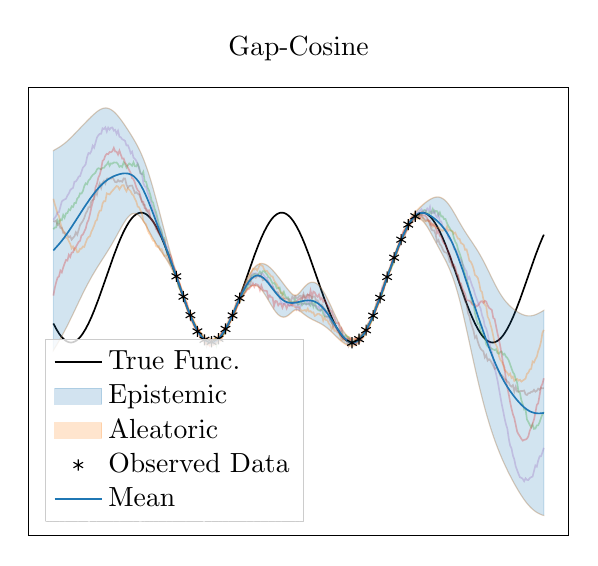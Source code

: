 % This file was created with tikzplotlib v0.10.1.
\begin{tikzpicture}

\definecolor{crimson2143940}{RGB}{214,39,40}
\definecolor{darkgray176}{RGB}{176,176,176}
\definecolor{darkorange25512714}{RGB}{255,127,14}
\definecolor{forestgreen4416044}{RGB}{44,160,44}
\definecolor{lightgray204}{RGB}{204,204,204}
\definecolor{mediumpurple148103189}{RGB}{148,103,189}
\definecolor{sienna1408675}{RGB}{140,86,75}
\definecolor{steelblue31119180}{RGB}{31,119,180}

\begin{axis}[
legend cell align={left},
legend style={
  fill opacity=0.8,
  draw opacity=1,
  text opacity=1,
  at={(0.03,0.03)},
  anchor=south west,
  draw=lightgray204
},
ticks=none,
tick align=outside,
tick pos=left,
title={Gap-Cosine},
x grid style={darkgray176},
xmin=-1.8, xmax=2.04,
xtick style={color=black},
y grid style={darkgray176},
ymin=-3.981, ymax=2.928,
ytick style={color=black}
]
\addplot [semithick, black]
table {%
-1.625 -0.707
-1.605 -0.79
-1.585 -0.861
-1.575 -0.891
-1.565 -0.918
-1.555 -0.941
-1.545 -0.96
-1.535 -0.976
-1.525 -0.988
-1.515 -0.996
-1.505 -1.0
-1.495 -1.0
-1.485 -0.996
-1.475 -0.988
-1.465 -0.976
-1.455 -0.96
-1.445 -0.941
-1.435 -0.918
-1.425 -0.891
-1.415 -0.861
-1.395 -0.79
-1.375 -0.707
-1.355 -0.613
-1.335 -0.509
-1.305 -0.339
-1.265 -0.094
-1.195 0.339
-1.165 0.509
-1.145 0.613
-1.125 0.707
-1.105 0.79
-1.085 0.861
-1.075 0.891
-1.065 0.918
-1.055 0.941
-1.045 0.96
-1.035 0.976
-1.025 0.988
-1.015 0.996
-1.005 1.0
-0.995 1.0
-0.985 0.996
-0.975 0.988
-0.965 0.976
-0.955 0.96
-0.945 0.941
-0.935 0.918
-0.925 0.891
-0.915 0.861
-0.895 0.79
-0.875 0.707
-0.855 0.613
-0.835 0.509
-0.805 0.339
-0.765 0.094
-0.695 -0.339
-0.665 -0.509
-0.645 -0.613
-0.625 -0.707
-0.605 -0.79
-0.585 -0.861
-0.575 -0.891
-0.565 -0.918
-0.555 -0.941
-0.545 -0.96
-0.535 -0.976
-0.525 -0.988
-0.515 -0.996
-0.505 -1.0
-0.495 -1.0
-0.485 -0.996
-0.475 -0.988
-0.465 -0.976
-0.455 -0.96
-0.445 -0.941
-0.435 -0.918
-0.425 -0.891
-0.415 -0.861
-0.395 -0.79
-0.375 -0.707
-0.355 -0.613
-0.335 -0.509
-0.305 -0.339
-0.265 -0.094
-0.195 0.339
-0.165 0.509
-0.145 0.613
-0.125 0.707
-0.105 0.79
-0.085 0.861
-0.075 0.891
-0.065 0.918
-0.055 0.941
-0.045 0.96
-0.035 0.976
-0.025 0.988
-0.015 0.996
-0.005 1.0
0.005 1.0
0.015 0.996
0.025 0.988
0.035 0.976
0.045 0.96
0.055 0.941
0.065 0.918
0.075 0.891
0.085 0.861
0.105 0.79
0.125 0.707
0.145 0.613
0.165 0.509
0.195 0.339
0.235 0.094
0.305 -0.339
0.335 -0.509
0.355 -0.613
0.375 -0.707
0.395 -0.79
0.415 -0.861
0.425 -0.891
0.435 -0.918
0.445 -0.941
0.455 -0.96
0.465 -0.976
0.475 -0.988
0.485 -0.996
0.495 -1.0
0.505 -1.0
0.515 -0.996
0.525 -0.988
0.535 -0.976
0.545 -0.96
0.555 -0.941
0.565 -0.918
0.575 -0.891
0.585 -0.861
0.605 -0.79
0.625 -0.707
0.645 -0.613
0.665 -0.509
0.695 -0.339
0.735 -0.094
0.805 0.339
0.835 0.509
0.855 0.613
0.875 0.707
0.895 0.79
0.915 0.861
0.925 0.891
0.935 0.918
0.945 0.941
0.955 0.96
0.965 0.976
0.975 0.988
0.985 0.996
0.995 1.0
1.005 1.0
1.015 0.996
1.025 0.988
1.035 0.976
1.045 0.96
1.055 0.941
1.065 0.918
1.075 0.891
1.085 0.861
1.105 0.79
1.125 0.707
1.145 0.613
1.165 0.509
1.195 0.339
1.235 0.094
1.305 -0.339
1.335 -0.509
1.355 -0.613
1.375 -0.707
1.395 -0.79
1.415 -0.861
1.425 -0.891
1.435 -0.918
1.445 -0.941
1.455 -0.96
1.465 -0.976
1.475 -0.988
1.485 -0.996
1.495 -1.0
1.505 -1.0
1.515 -0.996
1.525 -0.988
1.535 -0.976
1.545 -0.96
1.555 -0.941
1.565 -0.918
1.575 -0.891
1.585 -0.861
1.605 -0.79
1.625 -0.707
1.645 -0.613
1.665 -0.509
1.695 -0.339
1.735 -0.094
1.805 0.339
1.835 0.509
1.855 0.613
1.865 0.661
};
\addlegendentry{True Func.}
\path [draw=steelblue31119180, fill=steelblue31119180, opacity=0.2]
(axis cs:-1.625,1.956)
--(axis cs:-1.625,-1.121)
--(axis cs:-1.615,-1.086)
--(axis cs:-1.605,-1.05)
--(axis cs:-1.595,-1.014)
--(axis cs:-1.585,-0.977)
--(axis cs:-1.575,-0.94)
--(axis cs:-1.565,-0.901)
--(axis cs:-1.555,-0.862)
--(axis cs:-1.545,-0.821)
--(axis cs:-1.535,-0.78)
--(axis cs:-1.525,-0.738)
--(axis cs:-1.515,-0.694)
--(axis cs:-1.505,-0.65)
--(axis cs:-1.495,-0.606)
--(axis cs:-1.485,-0.56)
--(axis cs:-1.475,-0.515)
--(axis cs:-1.465,-0.469)
--(axis cs:-1.455,-0.424)
--(axis cs:-1.445,-0.378)
--(axis cs:-1.435,-0.333)
--(axis cs:-1.425,-0.289)
--(axis cs:-1.415,-0.244)
--(axis cs:-1.405,-0.201)
--(axis cs:-1.395,-0.158)
--(axis cs:-1.385,-0.117)
--(axis cs:-1.375,-0.076)
--(axis cs:-1.365,-0.036)
--(axis cs:-1.355,0.003)
--(axis cs:-1.345,0.041)
--(axis cs:-1.335,0.077)
--(axis cs:-1.325,0.113)
--(axis cs:-1.315,0.149)
--(axis cs:-1.305,0.183)
--(axis cs:-1.295,0.217)
--(axis cs:-1.285,0.251)
--(axis cs:-1.275,0.285)
--(axis cs:-1.265,0.318)
--(axis cs:-1.255,0.352)
--(axis cs:-1.245,0.386)
--(axis cs:-1.235,0.421)
--(axis cs:-1.225,0.456)
--(axis cs:-1.215,0.492)
--(axis cs:-1.205,0.529)
--(axis cs:-1.195,0.567)
--(axis cs:-1.185,0.605)
--(axis cs:-1.175,0.644)
--(axis cs:-1.165,0.684)
--(axis cs:-1.155,0.723)
--(axis cs:-1.145,0.762)
--(axis cs:-1.135,0.8)
--(axis cs:-1.125,0.836)
--(axis cs:-1.115,0.87)
--(axis cs:-1.105,0.902)
--(axis cs:-1.095,0.929)
--(axis cs:-1.085,0.952)
--(axis cs:-1.075,0.97)
--(axis cs:-1.065,0.983)
--(axis cs:-1.055,0.989)
--(axis cs:-1.045,0.99)
--(axis cs:-1.035,0.984)
--(axis cs:-1.025,0.972)
--(axis cs:-1.015,0.954)
--(axis cs:-1.005,0.931)
--(axis cs:-0.995,0.903)
--(axis cs:-0.985,0.871)
--(axis cs:-0.975,0.836)
--(axis cs:-0.965,0.798)
--(axis cs:-0.955,0.759)
--(axis cs:-0.945,0.719)
--(axis cs:-0.935,0.679)
--(axis cs:-0.925,0.639)
--(axis cs:-0.915,0.6)
--(axis cs:-0.905,0.563)
--(axis cs:-0.895,0.526)
--(axis cs:-0.885,0.492)
--(axis cs:-0.875,0.458)
--(axis cs:-0.865,0.426)
--(axis cs:-0.855,0.394)
--(axis cs:-0.845,0.362)
--(axis cs:-0.835,0.33)
--(axis cs:-0.825,0.298)
--(axis cs:-0.815,0.264)
--(axis cs:-0.805,0.228)
--(axis cs:-0.795,0.19)
--(axis cs:-0.785,0.149)
--(axis cs:-0.775,0.104)
--(axis cs:-0.765,0.056)
--(axis cs:-0.755,0.005)
--(axis cs:-0.745,-0.05)
--(axis cs:-0.735,-0.109)
--(axis cs:-0.725,-0.169)
--(axis cs:-0.715,-0.231)
--(axis cs:-0.705,-0.294)
--(axis cs:-0.695,-0.355)
--(axis cs:-0.685,-0.416)
--(axis cs:-0.675,-0.475)
--(axis cs:-0.665,-0.532)
--(axis cs:-0.655,-0.588)
--(axis cs:-0.645,-0.641)
--(axis cs:-0.635,-0.691)
--(axis cs:-0.625,-0.738)
--(axis cs:-0.615,-0.783)
--(axis cs:-0.605,-0.824)
--(axis cs:-0.595,-0.861)
--(axis cs:-0.585,-0.895)
--(axis cs:-0.575,-0.925)
--(axis cs:-0.565,-0.951)
--(axis cs:-0.555,-0.974)
--(axis cs:-0.545,-0.992)
--(axis cs:-0.535,-1.006)
--(axis cs:-0.525,-1.016)
--(axis cs:-0.515,-1.022)
--(axis cs:-0.505,-1.025)
--(axis cs:-0.495,-1.023)
--(axis cs:-0.485,-1.017)
--(axis cs:-0.475,-1.008)
--(axis cs:-0.465,-0.995)
--(axis cs:-0.455,-0.977)
--(axis cs:-0.445,-0.956)
--(axis cs:-0.435,-0.932)
--(axis cs:-0.425,-0.903)
--(axis cs:-0.415,-0.872)
--(axis cs:-0.405,-0.836)
--(axis cs:-0.395,-0.798)
--(axis cs:-0.385,-0.758)
--(axis cs:-0.375,-0.715)
--(axis cs:-0.365,-0.669)
--(axis cs:-0.355,-0.623)
--(axis cs:-0.345,-0.576)
--(axis cs:-0.335,-0.528)
--(axis cs:-0.325,-0.48)
--(axis cs:-0.315,-0.434)
--(axis cs:-0.305,-0.388)
--(axis cs:-0.295,-0.345)
--(axis cs:-0.285,-0.304)
--(axis cs:-0.275,-0.267)
--(axis cs:-0.265,-0.232)
--(axis cs:-0.255,-0.202)
--(axis cs:-0.245,-0.175)
--(axis cs:-0.235,-0.153)
--(axis cs:-0.225,-0.136)
--(axis cs:-0.215,-0.124)
--(axis cs:-0.205,-0.117)
--(axis cs:-0.195,-0.115)
--(axis cs:-0.185,-0.119)
--(axis cs:-0.175,-0.128)
--(axis cs:-0.165,-0.142)
--(axis cs:-0.155,-0.161)
--(axis cs:-0.145,-0.184)
--(axis cs:-0.135,-0.211)
--(axis cs:-0.125,-0.242)
--(axis cs:-0.115,-0.276)
--(axis cs:-0.105,-0.311)
--(axis cs:-0.095,-0.348)
--(axis cs:-0.085,-0.385)
--(axis cs:-0.075,-0.422)
--(axis cs:-0.065,-0.457)
--(axis cs:-0.055,-0.49)
--(axis cs:-0.045,-0.521)
--(axis cs:-0.035,-0.547)
--(axis cs:-0.025,-0.57)
--(axis cs:-0.015,-0.587)
--(axis cs:-0.005,-0.599)
--(axis cs:0.005,-0.606)
--(axis cs:0.015,-0.608)
--(axis cs:0.025,-0.604)
--(axis cs:0.035,-0.595)
--(axis cs:0.045,-0.581)
--(axis cs:0.055,-0.564)
--(axis cs:0.065,-0.545)
--(axis cs:0.075,-0.525)
--(axis cs:0.085,-0.507)
--(axis cs:0.095,-0.495)
--(axis cs:0.105,-0.491)
--(axis cs:0.115,-0.496)
--(axis cs:0.125,-0.507)
--(axis cs:0.135,-0.522)
--(axis cs:0.145,-0.539)
--(axis cs:0.155,-0.556)
--(axis cs:0.165,-0.573)
--(axis cs:0.175,-0.589)
--(axis cs:0.185,-0.604)
--(axis cs:0.195,-0.617)
--(axis cs:0.205,-0.63)
--(axis cs:0.215,-0.642)
--(axis cs:0.225,-0.653)
--(axis cs:0.235,-0.663)
--(axis cs:0.245,-0.673)
--(axis cs:0.255,-0.684)
--(axis cs:0.265,-0.694)
--(axis cs:0.275,-0.706)
--(axis cs:0.285,-0.718)
--(axis cs:0.295,-0.731)
--(axis cs:0.305,-0.746)
--(axis cs:0.315,-0.762)
--(axis cs:0.325,-0.779)
--(axis cs:0.335,-0.797)
--(axis cs:0.345,-0.816)
--(axis cs:0.355,-0.836)
--(axis cs:0.365,-0.857)
--(axis cs:0.375,-0.878)
--(axis cs:0.385,-0.899)
--(axis cs:0.395,-0.92)
--(axis cs:0.405,-0.94)
--(axis cs:0.415,-0.959)
--(axis cs:0.425,-0.977)
--(axis cs:0.435,-0.993)
--(axis cs:0.445,-1.007)
--(axis cs:0.455,-1.019)
--(axis cs:0.465,-1.028)
--(axis cs:0.475,-1.034)
--(axis cs:0.485,-1.038)
--(axis cs:0.495,-1.038)
--(axis cs:0.505,-1.036)
--(axis cs:0.515,-1.03)
--(axis cs:0.525,-1.021)
--(axis cs:0.535,-1.009)
--(axis cs:0.545,-0.993)
--(axis cs:0.555,-0.974)
--(axis cs:0.565,-0.95)
--(axis cs:0.575,-0.923)
--(axis cs:0.585,-0.892)
--(axis cs:0.595,-0.858)
--(axis cs:0.605,-0.82)
--(axis cs:0.615,-0.778)
--(axis cs:0.625,-0.734)
--(axis cs:0.635,-0.686)
--(axis cs:0.645,-0.636)
--(axis cs:0.655,-0.584)
--(axis cs:0.665,-0.529)
--(axis cs:0.675,-0.473)
--(axis cs:0.685,-0.415)
--(axis cs:0.695,-0.356)
--(axis cs:0.705,-0.296)
--(axis cs:0.715,-0.236)
--(axis cs:0.725,-0.175)
--(axis cs:0.735,-0.114)
--(axis cs:0.745,-0.053)
--(axis cs:0.755,0.008)
--(axis cs:0.765,0.069)
--(axis cs:0.775,0.13)
--(axis cs:0.785,0.19)
--(axis cs:0.795,0.25)
--(axis cs:0.805,0.308)
--(axis cs:0.815,0.366)
--(axis cs:0.825,0.422)
--(axis cs:0.835,0.477)
--(axis cs:0.845,0.53)
--(axis cs:0.855,0.581)
--(axis cs:0.865,0.63)
--(axis cs:0.875,0.676)
--(axis cs:0.885,0.719)
--(axis cs:0.895,0.76)
--(axis cs:0.905,0.798)
--(axis cs:0.915,0.831)
--(axis cs:0.925,0.861)
--(axis cs:0.935,0.885)
--(axis cs:0.945,0.903)
--(axis cs:0.955,0.914)
--(axis cs:0.965,0.919)
--(axis cs:0.975,0.916)
--(axis cs:0.985,0.908)
--(axis cs:0.995,0.893)
--(axis cs:1.005,0.872)
--(axis cs:1.015,0.847)
--(axis cs:1.025,0.817)
--(axis cs:1.035,0.785)
--(axis cs:1.045,0.749)
--(axis cs:1.055,0.711)
--(axis cs:1.065,0.672)
--(axis cs:1.075,0.631)
--(axis cs:1.085,0.591)
--(axis cs:1.095,0.55)
--(axis cs:1.105,0.51)
--(axis cs:1.115,0.469)
--(axis cs:1.125,0.429)
--(axis cs:1.135,0.389)
--(axis cs:1.145,0.348)
--(axis cs:1.155,0.307)
--(axis cs:1.165,0.265)
--(axis cs:1.175,0.221)
--(axis cs:1.185,0.174)
--(axis cs:1.195,0.125)
--(axis cs:1.205,0.072)
--(axis cs:1.215,0.015)
--(axis cs:1.225,-0.047)
--(axis cs:1.235,-0.113)
--(axis cs:1.245,-0.184)
--(axis cs:1.255,-0.26)
--(axis cs:1.265,-0.34)
--(axis cs:1.275,-0.425)
--(axis cs:1.285,-0.514)
--(axis cs:1.295,-0.607)
--(axis cs:1.305,-0.702)
--(axis cs:1.315,-0.799)
--(axis cs:1.325,-0.898)
--(axis cs:1.335,-0.998)
--(axis cs:1.345,-1.097)
--(axis cs:1.355,-1.197)
--(axis cs:1.365,-1.295)
--(axis cs:1.375,-1.392)
--(axis cs:1.385,-1.488)
--(axis cs:1.395,-1.581)
--(axis cs:1.405,-1.672)
--(axis cs:1.415,-1.761)
--(axis cs:1.425,-1.847)
--(axis cs:1.435,-1.931)
--(axis cs:1.445,-2.012)
--(axis cs:1.455,-2.09)
--(axis cs:1.465,-2.165)
--(axis cs:1.475,-2.238)
--(axis cs:1.485,-2.308)
--(axis cs:1.495,-2.375)
--(axis cs:1.505,-2.439)
--(axis cs:1.515,-2.501)
--(axis cs:1.525,-2.561)
--(axis cs:1.535,-2.618)
--(axis cs:1.545,-2.673)
--(axis cs:1.555,-2.726)
--(axis cs:1.565,-2.778)
--(axis cs:1.575,-2.827)
--(axis cs:1.585,-2.875)
--(axis cs:1.595,-2.922)
--(axis cs:1.605,-2.967)
--(axis cs:1.615,-3.011)
--(axis cs:1.625,-3.053)
--(axis cs:1.635,-3.095)
--(axis cs:1.645,-3.136)
--(axis cs:1.655,-3.176)
--(axis cs:1.665,-3.214)
--(axis cs:1.675,-3.252)
--(axis cs:1.685,-3.289)
--(axis cs:1.695,-3.324)
--(axis cs:1.705,-3.358)
--(axis cs:1.715,-3.391)
--(axis cs:1.725,-3.422)
--(axis cs:1.735,-3.451)
--(axis cs:1.745,-3.479)
--(axis cs:1.755,-3.504)
--(axis cs:1.765,-3.528)
--(axis cs:1.775,-3.55)
--(axis cs:1.785,-3.57)
--(axis cs:1.795,-3.588)
--(axis cs:1.805,-3.604)
--(axis cs:1.815,-3.619)
--(axis cs:1.825,-3.631)
--(axis cs:1.835,-3.642)
--(axis cs:1.845,-3.652)
--(axis cs:1.855,-3.66)
--(axis cs:1.865,-3.666)
--(axis cs:1.865,-0.506)
--(axis cs:1.865,-0.506)
--(axis cs:1.855,-0.518)
--(axis cs:1.845,-0.531)
--(axis cs:1.835,-0.543)
--(axis cs:1.825,-0.554)
--(axis cs:1.815,-0.564)
--(axis cs:1.805,-0.573)
--(axis cs:1.795,-0.58)
--(axis cs:1.785,-0.586)
--(axis cs:1.775,-0.589)
--(axis cs:1.765,-0.591)
--(axis cs:1.755,-0.591)
--(axis cs:1.745,-0.589)
--(axis cs:1.735,-0.585)
--(axis cs:1.725,-0.579)
--(axis cs:1.715,-0.571)
--(axis cs:1.705,-0.562)
--(axis cs:1.695,-0.551)
--(axis cs:1.685,-0.539)
--(axis cs:1.675,-0.525)
--(axis cs:1.665,-0.511)
--(axis cs:1.655,-0.495)
--(axis cs:1.645,-0.478)
--(axis cs:1.635,-0.46)
--(axis cs:1.625,-0.44)
--(axis cs:1.615,-0.419)
--(axis cs:1.605,-0.396)
--(axis cs:1.595,-0.372)
--(axis cs:1.585,-0.345)
--(axis cs:1.575,-0.316)
--(axis cs:1.565,-0.284)
--(axis cs:1.555,-0.25)
--(axis cs:1.545,-0.214)
--(axis cs:1.535,-0.176)
--(axis cs:1.525,-0.136)
--(axis cs:1.515,-0.094)
--(axis cs:1.505,-0.051)
--(axis cs:1.495,-0.007)
--(axis cs:1.485,0.037)
--(axis cs:1.475,0.082)
--(axis cs:1.465,0.127)
--(axis cs:1.455,0.171)
--(axis cs:1.445,0.214)
--(axis cs:1.435,0.255)
--(axis cs:1.425,0.296)
--(axis cs:1.415,0.335)
--(axis cs:1.405,0.372)
--(axis cs:1.395,0.409)
--(axis cs:1.385,0.444)
--(axis cs:1.375,0.477)
--(axis cs:1.365,0.51)
--(axis cs:1.355,0.543)
--(axis cs:1.345,0.575)
--(axis cs:1.335,0.607)
--(axis cs:1.325,0.639)
--(axis cs:1.315,0.672)
--(axis cs:1.305,0.706)
--(axis cs:1.295,0.74)
--(axis cs:1.285,0.776)
--(axis cs:1.275,0.813)
--(axis cs:1.265,0.85)
--(axis cs:1.255,0.888)
--(axis cs:1.245,0.927)
--(axis cs:1.235,0.965)
--(axis cs:1.225,1.002)
--(axis cs:1.215,1.039)
--(axis cs:1.205,1.073)
--(axis cs:1.195,1.105)
--(axis cs:1.185,1.134)
--(axis cs:1.175,1.161)
--(axis cs:1.165,1.183)
--(axis cs:1.155,1.202)
--(axis cs:1.145,1.217)
--(axis cs:1.135,1.228)
--(axis cs:1.125,1.236)
--(axis cs:1.115,1.24)
--(axis cs:1.105,1.24)
--(axis cs:1.095,1.237)
--(axis cs:1.085,1.232)
--(axis cs:1.075,1.224)
--(axis cs:1.065,1.214)
--(axis cs:1.055,1.202)
--(axis cs:1.045,1.188)
--(axis cs:1.035,1.173)
--(axis cs:1.025,1.157)
--(axis cs:1.015,1.139)
--(axis cs:1.005,1.12)
--(axis cs:0.995,1.099)
--(axis cs:0.985,1.078)
--(axis cs:0.975,1.055)
--(axis cs:0.965,1.032)
--(axis cs:0.955,1.007)
--(axis cs:0.945,0.981)
--(axis cs:0.935,0.954)
--(axis cs:0.925,0.925)
--(axis cs:0.915,0.893)
--(axis cs:0.905,0.858)
--(axis cs:0.895,0.82)
--(axis cs:0.885,0.778)
--(axis cs:0.875,0.733)
--(axis cs:0.865,0.686)
--(axis cs:0.855,0.636)
--(axis cs:0.845,0.584)
--(axis cs:0.835,0.53)
--(axis cs:0.825,0.474)
--(axis cs:0.815,0.418)
--(axis cs:0.805,0.36)
--(axis cs:0.795,0.302)
--(axis cs:0.785,0.242)
--(axis cs:0.775,0.182)
--(axis cs:0.765,0.121)
--(axis cs:0.755,0.06)
--(axis cs:0.745,-0.002)
--(axis cs:0.735,-0.063)
--(axis cs:0.725,-0.125)
--(axis cs:0.715,-0.186)
--(axis cs:0.705,-0.247)
--(axis cs:0.695,-0.306)
--(axis cs:0.685,-0.365)
--(axis cs:0.675,-0.423)
--(axis cs:0.665,-0.479)
--(axis cs:0.655,-0.533)
--(axis cs:0.645,-0.585)
--(axis cs:0.635,-0.634)
--(axis cs:0.625,-0.681)
--(axis cs:0.615,-0.725)
--(axis cs:0.605,-0.767)
--(axis cs:0.595,-0.804)
--(axis cs:0.585,-0.839)
--(axis cs:0.575,-0.869)
--(axis cs:0.565,-0.896)
--(axis cs:0.555,-0.919)
--(axis cs:0.545,-0.937)
--(axis cs:0.535,-0.95)
--(axis cs:0.525,-0.959)
--(axis cs:0.515,-0.963)
--(axis cs:0.505,-0.962)
--(axis cs:0.495,-0.955)
--(axis cs:0.485,-0.944)
--(axis cs:0.475,-0.928)
--(axis cs:0.465,-0.907)
--(axis cs:0.455,-0.881)
--(axis cs:0.445,-0.852)
--(axis cs:0.435,-0.818)
--(axis cs:0.425,-0.781)
--(axis cs:0.415,-0.741)
--(axis cs:0.405,-0.699)
--(axis cs:0.395,-0.654)
--(axis cs:0.385,-0.608)
--(axis cs:0.375,-0.561)
--(axis cs:0.365,-0.513)
--(axis cs:0.355,-0.465)
--(axis cs:0.345,-0.418)
--(axis cs:0.335,-0.372)
--(axis cs:0.325,-0.328)
--(axis cs:0.315,-0.286)
--(axis cs:0.305,-0.247)
--(axis cs:0.295,-0.211)
--(axis cs:0.285,-0.178)
--(axis cs:0.275,-0.149)
--(axis cs:0.265,-0.125)
--(axis cs:0.255,-0.105)
--(axis cs:0.245,-0.09)
--(axis cs:0.235,-0.079)
--(axis cs:0.225,-0.074)
--(axis cs:0.215,-0.073)
--(axis cs:0.205,-0.077)
--(axis cs:0.195,-0.086)
--(axis cs:0.185,-0.1)
--(axis cs:0.175,-0.118)
--(axis cs:0.165,-0.139)
--(axis cs:0.155,-0.163)
--(axis cs:0.145,-0.189)
--(axis cs:0.135,-0.216)
--(axis cs:0.125,-0.241)
--(axis cs:0.115,-0.262)
--(axis cs:0.105,-0.276)
--(axis cs:0.095,-0.28)
--(axis cs:0.085,-0.273)
--(axis cs:0.075,-0.259)
--(axis cs:0.065,-0.238)
--(axis cs:0.055,-0.214)
--(axis cs:0.045,-0.188)
--(axis cs:0.035,-0.161)
--(axis cs:0.025,-0.133)
--(axis cs:0.015,-0.104)
--(axis cs:0.005,-0.075)
--(axis cs:-0.005,-0.047)
--(axis cs:-0.015,-0.018)
--(axis cs:-0.025,0.009)
--(axis cs:-0.035,0.037)
--(axis cs:-0.045,0.063)
--(axis cs:-0.055,0.088)
--(axis cs:-0.065,0.112)
--(axis cs:-0.075,0.135)
--(axis cs:-0.085,0.155)
--(axis cs:-0.095,0.173)
--(axis cs:-0.105,0.188)
--(axis cs:-0.115,0.2)
--(axis cs:-0.125,0.208)
--(axis cs:-0.135,0.213)
--(axis cs:-0.145,0.214)
--(axis cs:-0.155,0.21)
--(axis cs:-0.165,0.202)
--(axis cs:-0.175,0.189)
--(axis cs:-0.185,0.172)
--(axis cs:-0.195,0.151)
--(axis cs:-0.205,0.124)
--(axis cs:-0.215,0.094)
--(axis cs:-0.225,0.06)
--(axis cs:-0.235,0.022)
--(axis cs:-0.245,-0.02)
--(axis cs:-0.255,-0.064)
--(axis cs:-0.265,-0.111)
--(axis cs:-0.275,-0.16)
--(axis cs:-0.285,-0.211)
--(axis cs:-0.295,-0.262)
--(axis cs:-0.305,-0.314)
--(axis cs:-0.315,-0.366)
--(axis cs:-0.325,-0.418)
--(axis cs:-0.335,-0.469)
--(axis cs:-0.345,-0.519)
--(axis cs:-0.355,-0.568)
--(axis cs:-0.365,-0.615)
--(axis cs:-0.375,-0.661)
--(axis cs:-0.385,-0.704)
--(axis cs:-0.395,-0.745)
--(axis cs:-0.405,-0.783)
--(axis cs:-0.415,-0.819)
--(axis cs:-0.425,-0.851)
--(axis cs:-0.435,-0.88)
--(axis cs:-0.445,-0.905)
--(axis cs:-0.455,-0.926)
--(axis cs:-0.465,-0.944)
--(axis cs:-0.475,-0.958)
--(axis cs:-0.485,-0.968)
--(axis cs:-0.495,-0.973)
--(axis cs:-0.505,-0.975)
--(axis cs:-0.515,-0.972)
--(axis cs:-0.525,-0.966)
--(axis cs:-0.535,-0.955)
--(axis cs:-0.545,-0.94)
--(axis cs:-0.555,-0.922)
--(axis cs:-0.565,-0.9)
--(axis cs:-0.575,-0.873)
--(axis cs:-0.585,-0.843)
--(axis cs:-0.595,-0.809)
--(axis cs:-0.605,-0.772)
--(axis cs:-0.615,-0.731)
--(axis cs:-0.625,-0.686)
--(axis cs:-0.635,-0.638)
--(axis cs:-0.645,-0.587)
--(axis cs:-0.655,-0.533)
--(axis cs:-0.665,-0.476)
--(axis cs:-0.675,-0.418)
--(axis cs:-0.685,-0.357)
--(axis cs:-0.695,-0.296)
--(axis cs:-0.705,-0.233)
--(axis cs:-0.715,-0.17)
--(axis cs:-0.725,-0.105)
--(axis cs:-0.735,-0.04)
--(axis cs:-0.745,0.028)
--(axis cs:-0.755,0.097)
--(axis cs:-0.765,0.169)
--(axis cs:-0.775,0.243)
--(axis cs:-0.785,0.319)
--(axis cs:-0.795,0.396)
--(axis cs:-0.805,0.475)
--(axis cs:-0.815,0.556)
--(axis cs:-0.825,0.637)
--(axis cs:-0.835,0.719)
--(axis cs:-0.845,0.802)
--(axis cs:-0.855,0.885)
--(axis cs:-0.865,0.968)
--(axis cs:-0.875,1.051)
--(axis cs:-0.885,1.133)
--(axis cs:-0.895,1.214)
--(axis cs:-0.905,1.293)
--(axis cs:-0.915,1.371)
--(axis cs:-0.925,1.446)
--(axis cs:-0.935,1.518)
--(axis cs:-0.945,1.588)
--(axis cs:-0.955,1.654)
--(axis cs:-0.965,1.717)
--(axis cs:-0.975,1.776)
--(axis cs:-0.985,1.831)
--(axis cs:-0.995,1.883)
--(axis cs:-1.005,1.932)
--(axis cs:-1.015,1.978)
--(axis cs:-1.025,2.021)
--(axis cs:-1.035,2.061)
--(axis cs:-1.045,2.1)
--(axis cs:-1.055,2.137)
--(axis cs:-1.065,2.173)
--(axis cs:-1.075,2.208)
--(axis cs:-1.085,2.242)
--(axis cs:-1.095,2.276)
--(axis cs:-1.105,2.309)
--(axis cs:-1.115,2.342)
--(axis cs:-1.125,2.373)
--(axis cs:-1.135,2.404)
--(axis cs:-1.145,2.434)
--(axis cs:-1.155,2.462)
--(axis cs:-1.165,2.489)
--(axis cs:-1.175,2.514)
--(axis cs:-1.185,2.537)
--(axis cs:-1.195,2.557)
--(axis cs:-1.205,2.574)
--(axis cs:-1.215,2.588)
--(axis cs:-1.225,2.599)
--(axis cs:-1.235,2.607)
--(axis cs:-1.245,2.612)
--(axis cs:-1.255,2.613)
--(axis cs:-1.265,2.61)
--(axis cs:-1.275,2.605)
--(axis cs:-1.285,2.596)
--(axis cs:-1.295,2.585)
--(axis cs:-1.305,2.571)
--(axis cs:-1.315,2.556)
--(axis cs:-1.325,2.538)
--(axis cs:-1.335,2.519)
--(axis cs:-1.345,2.499)
--(axis cs:-1.355,2.479)
--(axis cs:-1.365,2.457)
--(axis cs:-1.375,2.436)
--(axis cs:-1.385,2.414)
--(axis cs:-1.395,2.392)
--(axis cs:-1.405,2.369)
--(axis cs:-1.415,2.347)
--(axis cs:-1.425,2.325)
--(axis cs:-1.435,2.302)
--(axis cs:-1.445,2.279)
--(axis cs:-1.455,2.257)
--(axis cs:-1.465,2.234)
--(axis cs:-1.475,2.212)
--(axis cs:-1.485,2.189)
--(axis cs:-1.495,2.167)
--(axis cs:-1.505,2.146)
--(axis cs:-1.515,2.125)
--(axis cs:-1.525,2.105)
--(axis cs:-1.535,2.086)
--(axis cs:-1.545,2.068)
--(axis cs:-1.555,2.052)
--(axis cs:-1.565,2.036)
--(axis cs:-1.575,2.021)
--(axis cs:-1.585,2.007)
--(axis cs:-1.595,1.994)
--(axis cs:-1.605,1.981)
--(axis cs:-1.615,1.969)
--(axis cs:-1.625,1.956)
--cycle;
\addlegendimage{area legend, draw=steelblue31119180, fill=steelblue31119180, opacity=0.2}
\addlegendentry{Epistemic}

\path [draw=darkorange25512714, fill=darkorange25512714, opacity=0.2]
(axis cs:-1.625,-1.122)
--(axis cs:-1.625,-1.121)
--(axis cs:-1.615,-1.086)
--(axis cs:-1.605,-1.05)
--(axis cs:-1.595,-1.014)
--(axis cs:-1.585,-0.977)
--(axis cs:-1.575,-0.94)
--(axis cs:-1.565,-0.901)
--(axis cs:-1.555,-0.862)
--(axis cs:-1.545,-0.821)
--(axis cs:-1.535,-0.78)
--(axis cs:-1.525,-0.738)
--(axis cs:-1.515,-0.694)
--(axis cs:-1.505,-0.65)
--(axis cs:-1.495,-0.606)
--(axis cs:-1.485,-0.56)
--(axis cs:-1.475,-0.515)
--(axis cs:-1.465,-0.469)
--(axis cs:-1.455,-0.424)
--(axis cs:-1.445,-0.378)
--(axis cs:-1.435,-0.333)
--(axis cs:-1.425,-0.289)
--(axis cs:-1.415,-0.244)
--(axis cs:-1.405,-0.201)
--(axis cs:-1.395,-0.158)
--(axis cs:-1.385,-0.117)
--(axis cs:-1.375,-0.076)
--(axis cs:-1.365,-0.036)
--(axis cs:-1.355,0.003)
--(axis cs:-1.345,0.041)
--(axis cs:-1.335,0.077)
--(axis cs:-1.325,0.113)
--(axis cs:-1.315,0.149)
--(axis cs:-1.305,0.183)
--(axis cs:-1.295,0.217)
--(axis cs:-1.285,0.251)
--(axis cs:-1.275,0.285)
--(axis cs:-1.265,0.318)
--(axis cs:-1.255,0.352)
--(axis cs:-1.245,0.386)
--(axis cs:-1.235,0.421)
--(axis cs:-1.225,0.456)
--(axis cs:-1.215,0.492)
--(axis cs:-1.205,0.529)
--(axis cs:-1.195,0.567)
--(axis cs:-1.185,0.605)
--(axis cs:-1.175,0.644)
--(axis cs:-1.165,0.684)
--(axis cs:-1.155,0.723)
--(axis cs:-1.145,0.762)
--(axis cs:-1.135,0.8)
--(axis cs:-1.125,0.836)
--(axis cs:-1.115,0.87)
--(axis cs:-1.105,0.902)
--(axis cs:-1.095,0.929)
--(axis cs:-1.085,0.952)
--(axis cs:-1.075,0.97)
--(axis cs:-1.065,0.983)
--(axis cs:-1.055,0.989)
--(axis cs:-1.045,0.99)
--(axis cs:-1.035,0.984)
--(axis cs:-1.025,0.972)
--(axis cs:-1.015,0.954)
--(axis cs:-1.005,0.931)
--(axis cs:-0.995,0.903)
--(axis cs:-0.985,0.871)
--(axis cs:-0.975,0.836)
--(axis cs:-0.965,0.798)
--(axis cs:-0.955,0.759)
--(axis cs:-0.945,0.719)
--(axis cs:-0.935,0.679)
--(axis cs:-0.925,0.639)
--(axis cs:-0.915,0.6)
--(axis cs:-0.905,0.563)
--(axis cs:-0.895,0.526)
--(axis cs:-0.885,0.492)
--(axis cs:-0.875,0.458)
--(axis cs:-0.865,0.426)
--(axis cs:-0.855,0.394)
--(axis cs:-0.845,0.362)
--(axis cs:-0.835,0.33)
--(axis cs:-0.825,0.298)
--(axis cs:-0.815,0.264)
--(axis cs:-0.805,0.228)
--(axis cs:-0.795,0.19)
--(axis cs:-0.785,0.149)
--(axis cs:-0.775,0.104)
--(axis cs:-0.765,0.056)
--(axis cs:-0.755,0.005)
--(axis cs:-0.745,-0.05)
--(axis cs:-0.735,-0.109)
--(axis cs:-0.725,-0.169)
--(axis cs:-0.715,-0.231)
--(axis cs:-0.705,-0.294)
--(axis cs:-0.695,-0.355)
--(axis cs:-0.685,-0.416)
--(axis cs:-0.675,-0.475)
--(axis cs:-0.665,-0.532)
--(axis cs:-0.655,-0.588)
--(axis cs:-0.645,-0.641)
--(axis cs:-0.635,-0.691)
--(axis cs:-0.625,-0.738)
--(axis cs:-0.615,-0.783)
--(axis cs:-0.605,-0.824)
--(axis cs:-0.595,-0.861)
--(axis cs:-0.585,-0.895)
--(axis cs:-0.575,-0.925)
--(axis cs:-0.565,-0.951)
--(axis cs:-0.555,-0.974)
--(axis cs:-0.545,-0.992)
--(axis cs:-0.535,-1.006)
--(axis cs:-0.525,-1.016)
--(axis cs:-0.515,-1.022)
--(axis cs:-0.505,-1.025)
--(axis cs:-0.495,-1.023)
--(axis cs:-0.485,-1.017)
--(axis cs:-0.475,-1.008)
--(axis cs:-0.465,-0.995)
--(axis cs:-0.455,-0.977)
--(axis cs:-0.445,-0.956)
--(axis cs:-0.435,-0.932)
--(axis cs:-0.425,-0.903)
--(axis cs:-0.415,-0.872)
--(axis cs:-0.405,-0.836)
--(axis cs:-0.395,-0.798)
--(axis cs:-0.385,-0.758)
--(axis cs:-0.375,-0.715)
--(axis cs:-0.365,-0.669)
--(axis cs:-0.355,-0.623)
--(axis cs:-0.345,-0.576)
--(axis cs:-0.335,-0.528)
--(axis cs:-0.325,-0.48)
--(axis cs:-0.315,-0.434)
--(axis cs:-0.305,-0.388)
--(axis cs:-0.295,-0.345)
--(axis cs:-0.285,-0.304)
--(axis cs:-0.275,-0.267)
--(axis cs:-0.265,-0.232)
--(axis cs:-0.255,-0.202)
--(axis cs:-0.245,-0.175)
--(axis cs:-0.235,-0.153)
--(axis cs:-0.225,-0.136)
--(axis cs:-0.215,-0.124)
--(axis cs:-0.205,-0.117)
--(axis cs:-0.195,-0.115)
--(axis cs:-0.185,-0.119)
--(axis cs:-0.175,-0.128)
--(axis cs:-0.165,-0.142)
--(axis cs:-0.155,-0.161)
--(axis cs:-0.145,-0.184)
--(axis cs:-0.135,-0.211)
--(axis cs:-0.125,-0.242)
--(axis cs:-0.115,-0.276)
--(axis cs:-0.105,-0.311)
--(axis cs:-0.095,-0.348)
--(axis cs:-0.085,-0.385)
--(axis cs:-0.075,-0.422)
--(axis cs:-0.065,-0.457)
--(axis cs:-0.055,-0.49)
--(axis cs:-0.045,-0.521)
--(axis cs:-0.035,-0.547)
--(axis cs:-0.025,-0.57)
--(axis cs:-0.015,-0.587)
--(axis cs:-0.005,-0.599)
--(axis cs:0.005,-0.606)
--(axis cs:0.015,-0.608)
--(axis cs:0.025,-0.604)
--(axis cs:0.035,-0.595)
--(axis cs:0.045,-0.581)
--(axis cs:0.055,-0.564)
--(axis cs:0.065,-0.545)
--(axis cs:0.075,-0.525)
--(axis cs:0.085,-0.507)
--(axis cs:0.095,-0.495)
--(axis cs:0.105,-0.491)
--(axis cs:0.115,-0.496)
--(axis cs:0.125,-0.507)
--(axis cs:0.135,-0.522)
--(axis cs:0.145,-0.539)
--(axis cs:0.155,-0.556)
--(axis cs:0.165,-0.573)
--(axis cs:0.175,-0.589)
--(axis cs:0.185,-0.604)
--(axis cs:0.195,-0.617)
--(axis cs:0.205,-0.63)
--(axis cs:0.215,-0.642)
--(axis cs:0.225,-0.653)
--(axis cs:0.235,-0.663)
--(axis cs:0.245,-0.673)
--(axis cs:0.255,-0.684)
--(axis cs:0.265,-0.694)
--(axis cs:0.275,-0.706)
--(axis cs:0.285,-0.718)
--(axis cs:0.295,-0.731)
--(axis cs:0.305,-0.746)
--(axis cs:0.315,-0.762)
--(axis cs:0.325,-0.779)
--(axis cs:0.335,-0.797)
--(axis cs:0.345,-0.816)
--(axis cs:0.355,-0.836)
--(axis cs:0.365,-0.857)
--(axis cs:0.375,-0.878)
--(axis cs:0.385,-0.899)
--(axis cs:0.395,-0.92)
--(axis cs:0.405,-0.94)
--(axis cs:0.415,-0.959)
--(axis cs:0.425,-0.977)
--(axis cs:0.435,-0.993)
--(axis cs:0.445,-1.007)
--(axis cs:0.455,-1.019)
--(axis cs:0.465,-1.028)
--(axis cs:0.475,-1.034)
--(axis cs:0.485,-1.038)
--(axis cs:0.495,-1.038)
--(axis cs:0.505,-1.036)
--(axis cs:0.515,-1.03)
--(axis cs:0.525,-1.021)
--(axis cs:0.535,-1.009)
--(axis cs:0.545,-0.993)
--(axis cs:0.555,-0.974)
--(axis cs:0.565,-0.95)
--(axis cs:0.575,-0.923)
--(axis cs:0.585,-0.892)
--(axis cs:0.595,-0.858)
--(axis cs:0.605,-0.82)
--(axis cs:0.615,-0.778)
--(axis cs:0.625,-0.734)
--(axis cs:0.635,-0.686)
--(axis cs:0.645,-0.636)
--(axis cs:0.655,-0.584)
--(axis cs:0.665,-0.529)
--(axis cs:0.675,-0.473)
--(axis cs:0.685,-0.415)
--(axis cs:0.695,-0.356)
--(axis cs:0.705,-0.296)
--(axis cs:0.715,-0.236)
--(axis cs:0.725,-0.175)
--(axis cs:0.735,-0.114)
--(axis cs:0.745,-0.053)
--(axis cs:0.755,0.008)
--(axis cs:0.765,0.069)
--(axis cs:0.775,0.13)
--(axis cs:0.785,0.19)
--(axis cs:0.795,0.25)
--(axis cs:0.805,0.308)
--(axis cs:0.815,0.366)
--(axis cs:0.825,0.422)
--(axis cs:0.835,0.477)
--(axis cs:0.845,0.53)
--(axis cs:0.855,0.581)
--(axis cs:0.865,0.63)
--(axis cs:0.875,0.676)
--(axis cs:0.885,0.719)
--(axis cs:0.895,0.76)
--(axis cs:0.905,0.798)
--(axis cs:0.915,0.831)
--(axis cs:0.925,0.861)
--(axis cs:0.935,0.885)
--(axis cs:0.945,0.903)
--(axis cs:0.955,0.914)
--(axis cs:0.965,0.919)
--(axis cs:0.975,0.916)
--(axis cs:0.985,0.908)
--(axis cs:0.995,0.893)
--(axis cs:1.005,0.872)
--(axis cs:1.015,0.847)
--(axis cs:1.025,0.817)
--(axis cs:1.035,0.785)
--(axis cs:1.045,0.749)
--(axis cs:1.055,0.711)
--(axis cs:1.065,0.672)
--(axis cs:1.075,0.631)
--(axis cs:1.085,0.591)
--(axis cs:1.095,0.55)
--(axis cs:1.105,0.51)
--(axis cs:1.115,0.469)
--(axis cs:1.125,0.429)
--(axis cs:1.135,0.389)
--(axis cs:1.145,0.348)
--(axis cs:1.155,0.307)
--(axis cs:1.165,0.265)
--(axis cs:1.175,0.221)
--(axis cs:1.185,0.174)
--(axis cs:1.195,0.125)
--(axis cs:1.205,0.072)
--(axis cs:1.215,0.015)
--(axis cs:1.225,-0.047)
--(axis cs:1.235,-0.113)
--(axis cs:1.245,-0.184)
--(axis cs:1.255,-0.26)
--(axis cs:1.265,-0.34)
--(axis cs:1.275,-0.425)
--(axis cs:1.285,-0.514)
--(axis cs:1.295,-0.607)
--(axis cs:1.305,-0.702)
--(axis cs:1.315,-0.799)
--(axis cs:1.325,-0.898)
--(axis cs:1.335,-0.998)
--(axis cs:1.345,-1.097)
--(axis cs:1.355,-1.197)
--(axis cs:1.365,-1.295)
--(axis cs:1.375,-1.392)
--(axis cs:1.385,-1.488)
--(axis cs:1.395,-1.581)
--(axis cs:1.405,-1.672)
--(axis cs:1.415,-1.761)
--(axis cs:1.425,-1.847)
--(axis cs:1.435,-1.931)
--(axis cs:1.445,-2.012)
--(axis cs:1.455,-2.09)
--(axis cs:1.465,-2.165)
--(axis cs:1.475,-2.238)
--(axis cs:1.485,-2.308)
--(axis cs:1.495,-2.375)
--(axis cs:1.505,-2.439)
--(axis cs:1.515,-2.501)
--(axis cs:1.525,-2.561)
--(axis cs:1.535,-2.618)
--(axis cs:1.545,-2.673)
--(axis cs:1.555,-2.726)
--(axis cs:1.565,-2.778)
--(axis cs:1.575,-2.827)
--(axis cs:1.585,-2.875)
--(axis cs:1.595,-2.922)
--(axis cs:1.605,-2.967)
--(axis cs:1.615,-3.011)
--(axis cs:1.625,-3.053)
--(axis cs:1.635,-3.095)
--(axis cs:1.645,-3.136)
--(axis cs:1.655,-3.176)
--(axis cs:1.665,-3.214)
--(axis cs:1.675,-3.252)
--(axis cs:1.685,-3.289)
--(axis cs:1.695,-3.324)
--(axis cs:1.705,-3.358)
--(axis cs:1.715,-3.391)
--(axis cs:1.725,-3.422)
--(axis cs:1.735,-3.451)
--(axis cs:1.745,-3.479)
--(axis cs:1.755,-3.504)
--(axis cs:1.765,-3.528)
--(axis cs:1.775,-3.55)
--(axis cs:1.785,-3.57)
--(axis cs:1.795,-3.588)
--(axis cs:1.805,-3.604)
--(axis cs:1.815,-3.619)
--(axis cs:1.825,-3.631)
--(axis cs:1.835,-3.642)
--(axis cs:1.845,-3.652)
--(axis cs:1.855,-3.66)
--(axis cs:1.865,-3.666)
--(axis cs:1.865,-3.667)
--(axis cs:1.865,-3.667)
--(axis cs:1.855,-3.66)
--(axis cs:1.845,-3.652)
--(axis cs:1.835,-3.643)
--(axis cs:1.825,-3.632)
--(axis cs:1.815,-3.619)
--(axis cs:1.805,-3.605)
--(axis cs:1.795,-3.589)
--(axis cs:1.785,-3.571)
--(axis cs:1.775,-3.551)
--(axis cs:1.765,-3.529)
--(axis cs:1.755,-3.505)
--(axis cs:1.745,-3.479)
--(axis cs:1.735,-3.452)
--(axis cs:1.725,-3.422)
--(axis cs:1.715,-3.391)
--(axis cs:1.705,-3.359)
--(axis cs:1.695,-3.325)
--(axis cs:1.685,-3.289)
--(axis cs:1.675,-3.253)
--(axis cs:1.665,-3.215)
--(axis cs:1.655,-3.177)
--(axis cs:1.645,-3.137)
--(axis cs:1.635,-3.096)
--(axis cs:1.625,-3.054)
--(axis cs:1.615,-3.012)
--(axis cs:1.605,-2.968)
--(axis cs:1.595,-2.922)
--(axis cs:1.585,-2.876)
--(axis cs:1.575,-2.828)
--(axis cs:1.565,-2.779)
--(axis cs:1.555,-2.727)
--(axis cs:1.545,-2.674)
--(axis cs:1.535,-2.619)
--(axis cs:1.525,-2.562)
--(axis cs:1.515,-2.502)
--(axis cs:1.505,-2.44)
--(axis cs:1.495,-2.376)
--(axis cs:1.485,-2.309)
--(axis cs:1.475,-2.239)
--(axis cs:1.465,-2.166)
--(axis cs:1.455,-2.091)
--(axis cs:1.445,-2.013)
--(axis cs:1.435,-1.932)
--(axis cs:1.425,-1.848)
--(axis cs:1.415,-1.762)
--(axis cs:1.405,-1.674)
--(axis cs:1.395,-1.582)
--(axis cs:1.385,-1.489)
--(axis cs:1.375,-1.394)
--(axis cs:1.365,-1.297)
--(axis cs:1.355,-1.198)
--(axis cs:1.345,-1.099)
--(axis cs:1.335,-0.999)
--(axis cs:1.325,-0.9)
--(axis cs:1.315,-0.801)
--(axis cs:1.305,-0.704)
--(axis cs:1.295,-0.608)
--(axis cs:1.285,-0.516)
--(axis cs:1.275,-0.427)
--(axis cs:1.265,-0.342)
--(axis cs:1.255,-0.262)
--(axis cs:1.245,-0.186)
--(axis cs:1.235,-0.115)
--(axis cs:1.225,-0.049)
--(axis cs:1.215,0.013)
--(axis cs:1.205,0.069)
--(axis cs:1.195,0.122)
--(axis cs:1.185,0.172)
--(axis cs:1.175,0.218)
--(axis cs:1.165,0.262)
--(axis cs:1.155,0.305)
--(axis cs:1.145,0.346)
--(axis cs:1.135,0.386)
--(axis cs:1.125,0.426)
--(axis cs:1.115,0.466)
--(axis cs:1.105,0.506)
--(axis cs:1.095,0.547)
--(axis cs:1.085,0.587)
--(axis cs:1.075,0.628)
--(axis cs:1.065,0.667)
--(axis cs:1.055,0.706)
--(axis cs:1.045,0.744)
--(axis cs:1.035,0.779)
--(axis cs:1.025,0.811)
--(axis cs:1.015,0.839)
--(axis cs:1.005,0.863)
--(axis cs:0.995,0.882)
--(axis cs:0.985,0.895)
--(axis cs:0.975,0.901)
--(axis cs:0.965,0.901)
--(axis cs:0.955,0.894)
--(axis cs:0.945,0.88)
--(axis cs:0.935,0.86)
--(axis cs:0.925,0.835)
--(axis cs:0.915,0.805)
--(axis cs:0.905,0.771)
--(axis cs:0.895,0.733)
--(axis cs:0.885,0.692)
--(axis cs:0.875,0.648)
--(axis cs:0.865,0.602)
--(axis cs:0.855,0.553)
--(axis cs:0.845,0.502)
--(axis cs:0.835,0.448)
--(axis cs:0.825,0.393)
--(axis cs:0.815,0.337)
--(axis cs:0.805,0.28)
--(axis cs:0.795,0.221)
--(axis cs:0.785,0.161)
--(axis cs:0.775,0.101)
--(axis cs:0.765,0.041)
--(axis cs:0.755,-0.021)
--(axis cs:0.745,-0.082)
--(axis cs:0.735,-0.143)
--(axis cs:0.725,-0.204)
--(axis cs:0.715,-0.265)
--(axis cs:0.705,-0.326)
--(axis cs:0.695,-0.386)
--(axis cs:0.685,-0.445)
--(axis cs:0.675,-0.502)
--(axis cs:0.665,-0.558)
--(axis cs:0.655,-0.613)
--(axis cs:0.645,-0.665)
--(axis cs:0.635,-0.715)
--(axis cs:0.625,-0.763)
--(axis cs:0.615,-0.807)
--(axis cs:0.605,-0.848)
--(axis cs:0.595,-0.886)
--(axis cs:0.585,-0.921)
--(axis cs:0.575,-0.952)
--(axis cs:0.565,-0.979)
--(axis cs:0.555,-1.002)
--(axis cs:0.545,-1.021)
--(axis cs:0.535,-1.036)
--(axis cs:0.525,-1.048)
--(axis cs:0.515,-1.055)
--(axis cs:0.505,-1.06)
--(axis cs:0.495,-1.061)
--(axis cs:0.485,-1.058)
--(axis cs:0.475,-1.053)
--(axis cs:0.465,-1.045)
--(axis cs:0.455,-1.034)
--(axis cs:0.445,-1.021)
--(axis cs:0.435,-1.005)
--(axis cs:0.425,-0.988)
--(axis cs:0.415,-0.97)
--(axis cs:0.405,-0.95)
--(axis cs:0.395,-0.929)
--(axis cs:0.385,-0.907)
--(axis cs:0.375,-0.885)
--(axis cs:0.365,-0.864)
--(axis cs:0.355,-0.843)
--(axis cs:0.345,-0.822)
--(axis cs:0.335,-0.802)
--(axis cs:0.325,-0.784)
--(axis cs:0.315,-0.766)
--(axis cs:0.305,-0.75)
--(axis cs:0.295,-0.736)
--(axis cs:0.285,-0.722)
--(axis cs:0.275,-0.71)
--(axis cs:0.265,-0.698)
--(axis cs:0.255,-0.688)
--(axis cs:0.245,-0.677)
--(axis cs:0.235,-0.667)
--(axis cs:0.225,-0.657)
--(axis cs:0.215,-0.646)
--(axis cs:0.205,-0.634)
--(axis cs:0.195,-0.622)
--(axis cs:0.185,-0.608)
--(axis cs:0.175,-0.594)
--(axis cs:0.165,-0.578)
--(axis cs:0.155,-0.562)
--(axis cs:0.145,-0.546)
--(axis cs:0.135,-0.53)
--(axis cs:0.125,-0.516)
--(axis cs:0.115,-0.506)
--(axis cs:0.105,-0.502)
--(axis cs:0.095,-0.506)
--(axis cs:0.085,-0.517)
--(axis cs:0.075,-0.534)
--(axis cs:0.065,-0.552)
--(axis cs:0.055,-0.571)
--(axis cs:0.045,-0.587)
--(axis cs:0.035,-0.6)
--(axis cs:0.025,-0.609)
--(axis cs:0.015,-0.612)
--(axis cs:0.005,-0.611)
--(axis cs:-0.005,-0.604)
--(axis cs:-0.015,-0.591)
--(axis cs:-0.025,-0.574)
--(axis cs:-0.035,-0.551)
--(axis cs:-0.045,-0.525)
--(axis cs:-0.055,-0.494)
--(axis cs:-0.065,-0.461)
--(axis cs:-0.075,-0.426)
--(axis cs:-0.085,-0.389)
--(axis cs:-0.095,-0.352)
--(axis cs:-0.105,-0.316)
--(axis cs:-0.115,-0.28)
--(axis cs:-0.125,-0.247)
--(axis cs:-0.135,-0.217)
--(axis cs:-0.145,-0.19)
--(axis cs:-0.155,-0.167)
--(axis cs:-0.165,-0.149)
--(axis cs:-0.175,-0.135)
--(axis cs:-0.185,-0.127)
--(axis cs:-0.195,-0.124)
--(axis cs:-0.205,-0.126)
--(axis cs:-0.215,-0.134)
--(axis cs:-0.225,-0.147)
--(axis cs:-0.235,-0.166)
--(axis cs:-0.245,-0.189)
--(axis cs:-0.255,-0.217)
--(axis cs:-0.265,-0.249)
--(axis cs:-0.275,-0.285)
--(axis cs:-0.285,-0.325)
--(axis cs:-0.295,-0.367)
--(axis cs:-0.305,-0.412)
--(axis cs:-0.315,-0.459)
--(axis cs:-0.325,-0.507)
--(axis cs:-0.335,-0.555)
--(axis cs:-0.345,-0.603)
--(axis cs:-0.355,-0.651)
--(axis cs:-0.365,-0.698)
--(axis cs:-0.375,-0.743)
--(axis cs:-0.385,-0.786)
--(axis cs:-0.395,-0.827)
--(axis cs:-0.405,-0.865)
--(axis cs:-0.415,-0.9)
--(axis cs:-0.425,-0.932)
--(axis cs:-0.435,-0.96)
--(axis cs:-0.445,-0.985)
--(axis cs:-0.455,-1.006)
--(axis cs:-0.465,-1.024)
--(axis cs:-0.475,-1.037)
--(axis cs:-0.485,-1.047)
--(axis cs:-0.495,-1.052)
--(axis cs:-0.505,-1.054)
--(axis cs:-0.515,-1.052)
--(axis cs:-0.525,-1.045)
--(axis cs:-0.535,-1.035)
--(axis cs:-0.545,-1.021)
--(axis cs:-0.555,-1.002)
--(axis cs:-0.565,-0.98)
--(axis cs:-0.575,-0.954)
--(axis cs:-0.585,-0.924)
--(axis cs:-0.595,-0.89)
--(axis cs:-0.605,-0.853)
--(axis cs:-0.615,-0.812)
--(axis cs:-0.625,-0.767)
--(axis cs:-0.635,-0.72)
--(axis cs:-0.645,-0.669)
--(axis cs:-0.655,-0.616)
--(axis cs:-0.665,-0.56)
--(axis cs:-0.675,-0.503)
--(axis cs:-0.685,-0.443)
--(axis cs:-0.695,-0.382)
--(axis cs:-0.705,-0.32)
--(axis cs:-0.715,-0.258)
--(axis cs:-0.725,-0.195)
--(axis cs:-0.735,-0.133)
--(axis cs:-0.745,-0.073)
--(axis cs:-0.755,-0.016)
--(axis cs:-0.765,0.038)
--(axis cs:-0.775,0.089)
--(axis cs:-0.785,0.136)
--(axis cs:-0.795,0.179)
--(axis cs:-0.805,0.219)
--(axis cs:-0.815,0.256)
--(axis cs:-0.825,0.291)
--(axis cs:-0.835,0.324)
--(axis cs:-0.845,0.357)
--(axis cs:-0.855,0.389)
--(axis cs:-0.865,0.421)
--(axis cs:-0.875,0.454)
--(axis cs:-0.885,0.488)
--(axis cs:-0.895,0.523)
--(axis cs:-0.905,0.56)
--(axis cs:-0.915,0.597)
--(axis cs:-0.925,0.636)
--(axis cs:-0.935,0.676)
--(axis cs:-0.945,0.717)
--(axis cs:-0.955,0.757)
--(axis cs:-0.965,0.796)
--(axis cs:-0.975,0.833)
--(axis cs:-0.985,0.869)
--(axis cs:-0.995,0.901)
--(axis cs:-1.005,0.928)
--(axis cs:-1.015,0.952)
--(axis cs:-1.025,0.97)
--(axis cs:-1.035,0.982)
--(axis cs:-1.045,0.988)
--(axis cs:-1.055,0.987)
--(axis cs:-1.065,0.981)
--(axis cs:-1.075,0.968)
--(axis cs:-1.085,0.95)
--(axis cs:-1.095,0.927)
--(axis cs:-1.105,0.9)
--(axis cs:-1.115,0.869)
--(axis cs:-1.125,0.835)
--(axis cs:-1.135,0.798)
--(axis cs:-1.145,0.761)
--(axis cs:-1.155,0.722)
--(axis cs:-1.165,0.682)
--(axis cs:-1.175,0.643)
--(axis cs:-1.185,0.604)
--(axis cs:-1.195,0.566)
--(axis cs:-1.205,0.528)
--(axis cs:-1.215,0.491)
--(axis cs:-1.225,0.455)
--(axis cs:-1.235,0.42)
--(axis cs:-1.245,0.385)
--(axis cs:-1.255,0.351)
--(axis cs:-1.265,0.317)
--(axis cs:-1.275,0.284)
--(axis cs:-1.285,0.25)
--(axis cs:-1.295,0.216)
--(axis cs:-1.305,0.182)
--(axis cs:-1.315,0.148)
--(axis cs:-1.325,0.112)
--(axis cs:-1.335,0.076)
--(axis cs:-1.345,0.04)
--(axis cs:-1.355,0.002)
--(axis cs:-1.365,-0.037)
--(axis cs:-1.375,-0.077)
--(axis cs:-1.385,-0.118)
--(axis cs:-1.395,-0.159)
--(axis cs:-1.405,-0.202)
--(axis cs:-1.415,-0.245)
--(axis cs:-1.425,-0.289)
--(axis cs:-1.435,-0.334)
--(axis cs:-1.445,-0.379)
--(axis cs:-1.455,-0.425)
--(axis cs:-1.465,-0.47)
--(axis cs:-1.475,-0.516)
--(axis cs:-1.485,-0.561)
--(axis cs:-1.495,-0.606)
--(axis cs:-1.505,-0.651)
--(axis cs:-1.515,-0.695)
--(axis cs:-1.525,-0.738)
--(axis cs:-1.535,-0.781)
--(axis cs:-1.545,-0.822)
--(axis cs:-1.555,-0.863)
--(axis cs:-1.565,-0.902)
--(axis cs:-1.575,-0.941)
--(axis cs:-1.585,-0.978)
--(axis cs:-1.595,-1.015)
--(axis cs:-1.605,-1.051)
--(axis cs:-1.615,-1.086)
--(axis cs:-1.625,-1.122)
--cycle;
\addlegendimage{area legend, draw=darkorange25512714, fill=darkorange25512714, opacity=0.2}
\addlegendentry{Aleatoric}

\path [draw=darkorange25512714, fill=darkorange25512714, opacity=0.2]
(axis cs:-1.625,1.957)
--(axis cs:-1.625,1.956)
--(axis cs:-1.615,1.969)
--(axis cs:-1.605,1.981)
--(axis cs:-1.595,1.994)
--(axis cs:-1.585,2.007)
--(axis cs:-1.575,2.021)
--(axis cs:-1.565,2.036)
--(axis cs:-1.555,2.052)
--(axis cs:-1.545,2.068)
--(axis cs:-1.535,2.086)
--(axis cs:-1.525,2.105)
--(axis cs:-1.515,2.125)
--(axis cs:-1.505,2.146)
--(axis cs:-1.495,2.167)
--(axis cs:-1.485,2.189)
--(axis cs:-1.475,2.212)
--(axis cs:-1.465,2.234)
--(axis cs:-1.455,2.257)
--(axis cs:-1.445,2.279)
--(axis cs:-1.435,2.302)
--(axis cs:-1.425,2.325)
--(axis cs:-1.415,2.347)
--(axis cs:-1.405,2.369)
--(axis cs:-1.395,2.392)
--(axis cs:-1.385,2.414)
--(axis cs:-1.375,2.436)
--(axis cs:-1.365,2.457)
--(axis cs:-1.355,2.479)
--(axis cs:-1.345,2.499)
--(axis cs:-1.335,2.519)
--(axis cs:-1.325,2.538)
--(axis cs:-1.315,2.556)
--(axis cs:-1.305,2.571)
--(axis cs:-1.295,2.585)
--(axis cs:-1.285,2.596)
--(axis cs:-1.275,2.605)
--(axis cs:-1.265,2.61)
--(axis cs:-1.255,2.613)
--(axis cs:-1.245,2.612)
--(axis cs:-1.235,2.607)
--(axis cs:-1.225,2.599)
--(axis cs:-1.215,2.588)
--(axis cs:-1.205,2.574)
--(axis cs:-1.195,2.557)
--(axis cs:-1.185,2.537)
--(axis cs:-1.175,2.514)
--(axis cs:-1.165,2.489)
--(axis cs:-1.155,2.462)
--(axis cs:-1.145,2.434)
--(axis cs:-1.135,2.404)
--(axis cs:-1.125,2.373)
--(axis cs:-1.115,2.342)
--(axis cs:-1.105,2.309)
--(axis cs:-1.095,2.276)
--(axis cs:-1.085,2.242)
--(axis cs:-1.075,2.208)
--(axis cs:-1.065,2.173)
--(axis cs:-1.055,2.137)
--(axis cs:-1.045,2.1)
--(axis cs:-1.035,2.061)
--(axis cs:-1.025,2.021)
--(axis cs:-1.015,1.978)
--(axis cs:-1.005,1.932)
--(axis cs:-0.995,1.883)
--(axis cs:-0.985,1.831)
--(axis cs:-0.975,1.776)
--(axis cs:-0.965,1.717)
--(axis cs:-0.955,1.654)
--(axis cs:-0.945,1.588)
--(axis cs:-0.935,1.518)
--(axis cs:-0.925,1.446)
--(axis cs:-0.915,1.371)
--(axis cs:-0.905,1.293)
--(axis cs:-0.895,1.214)
--(axis cs:-0.885,1.133)
--(axis cs:-0.875,1.051)
--(axis cs:-0.865,0.968)
--(axis cs:-0.855,0.885)
--(axis cs:-0.845,0.802)
--(axis cs:-0.835,0.719)
--(axis cs:-0.825,0.637)
--(axis cs:-0.815,0.556)
--(axis cs:-0.805,0.475)
--(axis cs:-0.795,0.396)
--(axis cs:-0.785,0.319)
--(axis cs:-0.775,0.243)
--(axis cs:-0.765,0.169)
--(axis cs:-0.755,0.097)
--(axis cs:-0.745,0.028)
--(axis cs:-0.735,-0.04)
--(axis cs:-0.725,-0.105)
--(axis cs:-0.715,-0.17)
--(axis cs:-0.705,-0.233)
--(axis cs:-0.695,-0.296)
--(axis cs:-0.685,-0.357)
--(axis cs:-0.675,-0.418)
--(axis cs:-0.665,-0.476)
--(axis cs:-0.655,-0.533)
--(axis cs:-0.645,-0.587)
--(axis cs:-0.635,-0.638)
--(axis cs:-0.625,-0.686)
--(axis cs:-0.615,-0.731)
--(axis cs:-0.605,-0.772)
--(axis cs:-0.595,-0.809)
--(axis cs:-0.585,-0.843)
--(axis cs:-0.575,-0.873)
--(axis cs:-0.565,-0.9)
--(axis cs:-0.555,-0.922)
--(axis cs:-0.545,-0.94)
--(axis cs:-0.535,-0.955)
--(axis cs:-0.525,-0.966)
--(axis cs:-0.515,-0.972)
--(axis cs:-0.505,-0.975)
--(axis cs:-0.495,-0.973)
--(axis cs:-0.485,-0.968)
--(axis cs:-0.475,-0.958)
--(axis cs:-0.465,-0.944)
--(axis cs:-0.455,-0.926)
--(axis cs:-0.445,-0.905)
--(axis cs:-0.435,-0.88)
--(axis cs:-0.425,-0.851)
--(axis cs:-0.415,-0.819)
--(axis cs:-0.405,-0.783)
--(axis cs:-0.395,-0.745)
--(axis cs:-0.385,-0.704)
--(axis cs:-0.375,-0.661)
--(axis cs:-0.365,-0.615)
--(axis cs:-0.355,-0.568)
--(axis cs:-0.345,-0.519)
--(axis cs:-0.335,-0.469)
--(axis cs:-0.325,-0.418)
--(axis cs:-0.315,-0.366)
--(axis cs:-0.305,-0.314)
--(axis cs:-0.295,-0.262)
--(axis cs:-0.285,-0.211)
--(axis cs:-0.275,-0.16)
--(axis cs:-0.265,-0.111)
--(axis cs:-0.255,-0.064)
--(axis cs:-0.245,-0.02)
--(axis cs:-0.235,0.022)
--(axis cs:-0.225,0.06)
--(axis cs:-0.215,0.094)
--(axis cs:-0.205,0.124)
--(axis cs:-0.195,0.151)
--(axis cs:-0.185,0.172)
--(axis cs:-0.175,0.189)
--(axis cs:-0.165,0.202)
--(axis cs:-0.155,0.21)
--(axis cs:-0.145,0.214)
--(axis cs:-0.135,0.213)
--(axis cs:-0.125,0.208)
--(axis cs:-0.115,0.2)
--(axis cs:-0.105,0.188)
--(axis cs:-0.095,0.173)
--(axis cs:-0.085,0.155)
--(axis cs:-0.075,0.135)
--(axis cs:-0.065,0.112)
--(axis cs:-0.055,0.088)
--(axis cs:-0.045,0.063)
--(axis cs:-0.035,0.037)
--(axis cs:-0.025,0.009)
--(axis cs:-0.015,-0.018)
--(axis cs:-0.005,-0.047)
--(axis cs:0.005,-0.075)
--(axis cs:0.015,-0.104)
--(axis cs:0.025,-0.133)
--(axis cs:0.035,-0.161)
--(axis cs:0.045,-0.188)
--(axis cs:0.055,-0.214)
--(axis cs:0.065,-0.238)
--(axis cs:0.075,-0.259)
--(axis cs:0.085,-0.273)
--(axis cs:0.095,-0.28)
--(axis cs:0.105,-0.276)
--(axis cs:0.115,-0.262)
--(axis cs:0.125,-0.241)
--(axis cs:0.135,-0.216)
--(axis cs:0.145,-0.189)
--(axis cs:0.155,-0.163)
--(axis cs:0.165,-0.139)
--(axis cs:0.175,-0.118)
--(axis cs:0.185,-0.1)
--(axis cs:0.195,-0.086)
--(axis cs:0.205,-0.077)
--(axis cs:0.215,-0.073)
--(axis cs:0.225,-0.074)
--(axis cs:0.235,-0.079)
--(axis cs:0.245,-0.09)
--(axis cs:0.255,-0.105)
--(axis cs:0.265,-0.125)
--(axis cs:0.275,-0.149)
--(axis cs:0.285,-0.178)
--(axis cs:0.295,-0.211)
--(axis cs:0.305,-0.247)
--(axis cs:0.315,-0.286)
--(axis cs:0.325,-0.328)
--(axis cs:0.335,-0.372)
--(axis cs:0.345,-0.418)
--(axis cs:0.355,-0.465)
--(axis cs:0.365,-0.513)
--(axis cs:0.375,-0.561)
--(axis cs:0.385,-0.608)
--(axis cs:0.395,-0.654)
--(axis cs:0.405,-0.699)
--(axis cs:0.415,-0.741)
--(axis cs:0.425,-0.781)
--(axis cs:0.435,-0.818)
--(axis cs:0.445,-0.852)
--(axis cs:0.455,-0.881)
--(axis cs:0.465,-0.907)
--(axis cs:0.475,-0.928)
--(axis cs:0.485,-0.944)
--(axis cs:0.495,-0.955)
--(axis cs:0.505,-0.962)
--(axis cs:0.515,-0.963)
--(axis cs:0.525,-0.959)
--(axis cs:0.535,-0.95)
--(axis cs:0.545,-0.937)
--(axis cs:0.555,-0.919)
--(axis cs:0.565,-0.896)
--(axis cs:0.575,-0.869)
--(axis cs:0.585,-0.839)
--(axis cs:0.595,-0.804)
--(axis cs:0.605,-0.767)
--(axis cs:0.615,-0.725)
--(axis cs:0.625,-0.681)
--(axis cs:0.635,-0.634)
--(axis cs:0.645,-0.585)
--(axis cs:0.655,-0.533)
--(axis cs:0.665,-0.479)
--(axis cs:0.675,-0.423)
--(axis cs:0.685,-0.365)
--(axis cs:0.695,-0.306)
--(axis cs:0.705,-0.247)
--(axis cs:0.715,-0.186)
--(axis cs:0.725,-0.125)
--(axis cs:0.735,-0.063)
--(axis cs:0.745,-0.002)
--(axis cs:0.755,0.06)
--(axis cs:0.765,0.121)
--(axis cs:0.775,0.182)
--(axis cs:0.785,0.242)
--(axis cs:0.795,0.302)
--(axis cs:0.805,0.36)
--(axis cs:0.815,0.418)
--(axis cs:0.825,0.474)
--(axis cs:0.835,0.53)
--(axis cs:0.845,0.584)
--(axis cs:0.855,0.636)
--(axis cs:0.865,0.686)
--(axis cs:0.875,0.733)
--(axis cs:0.885,0.778)
--(axis cs:0.895,0.82)
--(axis cs:0.905,0.858)
--(axis cs:0.915,0.893)
--(axis cs:0.925,0.925)
--(axis cs:0.935,0.954)
--(axis cs:0.945,0.981)
--(axis cs:0.955,1.007)
--(axis cs:0.965,1.032)
--(axis cs:0.975,1.055)
--(axis cs:0.985,1.078)
--(axis cs:0.995,1.099)
--(axis cs:1.005,1.12)
--(axis cs:1.015,1.139)
--(axis cs:1.025,1.157)
--(axis cs:1.035,1.173)
--(axis cs:1.045,1.188)
--(axis cs:1.055,1.202)
--(axis cs:1.065,1.214)
--(axis cs:1.075,1.224)
--(axis cs:1.085,1.232)
--(axis cs:1.095,1.237)
--(axis cs:1.105,1.24)
--(axis cs:1.115,1.24)
--(axis cs:1.125,1.236)
--(axis cs:1.135,1.228)
--(axis cs:1.145,1.217)
--(axis cs:1.155,1.202)
--(axis cs:1.165,1.183)
--(axis cs:1.175,1.161)
--(axis cs:1.185,1.134)
--(axis cs:1.195,1.105)
--(axis cs:1.205,1.073)
--(axis cs:1.215,1.039)
--(axis cs:1.225,1.002)
--(axis cs:1.235,0.965)
--(axis cs:1.245,0.927)
--(axis cs:1.255,0.888)
--(axis cs:1.265,0.85)
--(axis cs:1.275,0.813)
--(axis cs:1.285,0.776)
--(axis cs:1.295,0.74)
--(axis cs:1.305,0.706)
--(axis cs:1.315,0.672)
--(axis cs:1.325,0.639)
--(axis cs:1.335,0.607)
--(axis cs:1.345,0.575)
--(axis cs:1.355,0.543)
--(axis cs:1.365,0.51)
--(axis cs:1.375,0.477)
--(axis cs:1.385,0.444)
--(axis cs:1.395,0.409)
--(axis cs:1.405,0.372)
--(axis cs:1.415,0.335)
--(axis cs:1.425,0.296)
--(axis cs:1.435,0.255)
--(axis cs:1.445,0.214)
--(axis cs:1.455,0.171)
--(axis cs:1.465,0.127)
--(axis cs:1.475,0.082)
--(axis cs:1.485,0.037)
--(axis cs:1.495,-0.007)
--(axis cs:1.505,-0.051)
--(axis cs:1.515,-0.094)
--(axis cs:1.525,-0.136)
--(axis cs:1.535,-0.176)
--(axis cs:1.545,-0.214)
--(axis cs:1.555,-0.25)
--(axis cs:1.565,-0.284)
--(axis cs:1.575,-0.316)
--(axis cs:1.585,-0.345)
--(axis cs:1.595,-0.372)
--(axis cs:1.605,-0.396)
--(axis cs:1.615,-0.419)
--(axis cs:1.625,-0.44)
--(axis cs:1.635,-0.46)
--(axis cs:1.645,-0.478)
--(axis cs:1.655,-0.495)
--(axis cs:1.665,-0.511)
--(axis cs:1.675,-0.525)
--(axis cs:1.685,-0.539)
--(axis cs:1.695,-0.551)
--(axis cs:1.705,-0.562)
--(axis cs:1.715,-0.571)
--(axis cs:1.725,-0.579)
--(axis cs:1.735,-0.585)
--(axis cs:1.745,-0.589)
--(axis cs:1.755,-0.591)
--(axis cs:1.765,-0.591)
--(axis cs:1.775,-0.589)
--(axis cs:1.785,-0.586)
--(axis cs:1.795,-0.58)
--(axis cs:1.805,-0.573)
--(axis cs:1.815,-0.564)
--(axis cs:1.825,-0.554)
--(axis cs:1.835,-0.543)
--(axis cs:1.845,-0.531)
--(axis cs:1.855,-0.518)
--(axis cs:1.865,-0.506)
--(axis cs:1.865,-0.505)
--(axis cs:1.865,-0.505)
--(axis cs:1.855,-0.518)
--(axis cs:1.845,-0.53)
--(axis cs:1.835,-0.542)
--(axis cs:1.825,-0.553)
--(axis cs:1.815,-0.563)
--(axis cs:1.805,-0.572)
--(axis cs:1.795,-0.579)
--(axis cs:1.785,-0.585)
--(axis cs:1.775,-0.589)
--(axis cs:1.765,-0.59)
--(axis cs:1.755,-0.59)
--(axis cs:1.745,-0.588)
--(axis cs:1.735,-0.584)
--(axis cs:1.725,-0.578)
--(axis cs:1.715,-0.57)
--(axis cs:1.705,-0.561)
--(axis cs:1.695,-0.55)
--(axis cs:1.685,-0.538)
--(axis cs:1.675,-0.525)
--(axis cs:1.665,-0.51)
--(axis cs:1.655,-0.494)
--(axis cs:1.645,-0.477)
--(axis cs:1.635,-0.459)
--(axis cs:1.625,-0.44)
--(axis cs:1.615,-0.418)
--(axis cs:1.605,-0.395)
--(axis cs:1.595,-0.371)
--(axis cs:1.585,-0.344)
--(axis cs:1.575,-0.315)
--(axis cs:1.565,-0.283)
--(axis cs:1.555,-0.25)
--(axis cs:1.545,-0.214)
--(axis cs:1.535,-0.175)
--(axis cs:1.525,-0.135)
--(axis cs:1.515,-0.093)
--(axis cs:1.505,-0.05)
--(axis cs:1.495,-0.006)
--(axis cs:1.485,0.038)
--(axis cs:1.475,0.083)
--(axis cs:1.465,0.128)
--(axis cs:1.455,0.172)
--(axis cs:1.445,0.215)
--(axis cs:1.435,0.256)
--(axis cs:1.425,0.297)
--(axis cs:1.415,0.336)
--(axis cs:1.405,0.374)
--(axis cs:1.395,0.41)
--(axis cs:1.385,0.445)
--(axis cs:1.375,0.479)
--(axis cs:1.365,0.511)
--(axis cs:1.355,0.544)
--(axis cs:1.345,0.576)
--(axis cs:1.335,0.608)
--(axis cs:1.325,0.64)
--(axis cs:1.315,0.674)
--(axis cs:1.305,0.707)
--(axis cs:1.295,0.742)
--(axis cs:1.285,0.778)
--(axis cs:1.275,0.815)
--(axis cs:1.265,0.852)
--(axis cs:1.255,0.89)
--(axis cs:1.245,0.929)
--(axis cs:1.235,0.967)
--(axis cs:1.225,1.004)
--(axis cs:1.215,1.041)
--(axis cs:1.205,1.075)
--(axis cs:1.195,1.107)
--(axis cs:1.185,1.137)
--(axis cs:1.175,1.163)
--(axis cs:1.165,1.186)
--(axis cs:1.155,1.205)
--(axis cs:1.145,1.22)
--(axis cs:1.135,1.231)
--(axis cs:1.125,1.239)
--(axis cs:1.115,1.243)
--(axis cs:1.105,1.243)
--(axis cs:1.095,1.241)
--(axis cs:1.085,1.236)
--(axis cs:1.075,1.228)
--(axis cs:1.065,1.218)
--(axis cs:1.055,1.207)
--(axis cs:1.045,1.194)
--(axis cs:1.035,1.179)
--(axis cs:1.025,1.163)
--(axis cs:1.015,1.146)
--(axis cs:1.005,1.129)
--(axis cs:0.995,1.11)
--(axis cs:0.985,1.091)
--(axis cs:0.975,1.07)
--(axis cs:0.965,1.05)
--(axis cs:0.955,1.028)
--(axis cs:0.945,1.004)
--(axis cs:0.935,0.979)
--(axis cs:0.925,0.951)
--(axis cs:0.915,0.92)
--(axis cs:0.905,0.885)
--(axis cs:0.895,0.847)
--(axis cs:0.885,0.805)
--(axis cs:0.875,0.761)
--(axis cs:0.865,0.714)
--(axis cs:0.855,0.664)
--(axis cs:0.845,0.612)
--(axis cs:0.835,0.558)
--(axis cs:0.825,0.503)
--(axis cs:0.815,0.447)
--(axis cs:0.805,0.389)
--(axis cs:0.795,0.33)
--(axis cs:0.785,0.271)
--(axis cs:0.775,0.211)
--(axis cs:0.765,0.15)
--(axis cs:0.755,0.089)
--(axis cs:0.745,0.028)
--(axis cs:0.735,-0.034)
--(axis cs:0.725,-0.095)
--(axis cs:0.715,-0.157)
--(axis cs:0.705,-0.217)
--(axis cs:0.695,-0.277)
--(axis cs:0.685,-0.336)
--(axis cs:0.675,-0.393)
--(axis cs:0.665,-0.449)
--(axis cs:0.655,-0.504)
--(axis cs:0.645,-0.556)
--(axis cs:0.635,-0.605)
--(axis cs:0.625,-0.653)
--(axis cs:0.615,-0.697)
--(axis cs:0.605,-0.738)
--(axis cs:0.595,-0.776)
--(axis cs:0.585,-0.81)
--(axis cs:0.575,-0.841)
--(axis cs:0.565,-0.868)
--(axis cs:0.555,-0.891)
--(axis cs:0.545,-0.909)
--(axis cs:0.535,-0.923)
--(axis cs:0.525,-0.933)
--(axis cs:0.515,-0.938)
--(axis cs:0.505,-0.938)
--(axis cs:0.495,-0.933)
--(axis cs:0.485,-0.924)
--(axis cs:0.475,-0.909)
--(axis cs:0.465,-0.89)
--(axis cs:0.455,-0.866)
--(axis cs:0.445,-0.838)
--(axis cs:0.435,-0.806)
--(axis cs:0.425,-0.77)
--(axis cs:0.415,-0.731)
--(axis cs:0.405,-0.69)
--(axis cs:0.395,-0.646)
--(axis cs:0.385,-0.6)
--(axis cs:0.375,-0.554)
--(axis cs:0.365,-0.506)
--(axis cs:0.355,-0.459)
--(axis cs:0.345,-0.412)
--(axis cs:0.335,-0.367)
--(axis cs:0.325,-0.323)
--(axis cs:0.315,-0.281)
--(axis cs:0.305,-0.242)
--(axis cs:0.295,-0.206)
--(axis cs:0.285,-0.174)
--(axis cs:0.275,-0.145)
--(axis cs:0.265,-0.121)
--(axis cs:0.255,-0.101)
--(axis cs:0.245,-0.086)
--(axis cs:0.235,-0.075)
--(axis cs:0.225,-0.07)
--(axis cs:0.215,-0.069)
--(axis cs:0.205,-0.073)
--(axis cs:0.195,-0.082)
--(axis cs:0.185,-0.095)
--(axis cs:0.175,-0.113)
--(axis cs:0.165,-0.134)
--(axis cs:0.155,-0.157)
--(axis cs:0.145,-0.183)
--(axis cs:0.135,-0.208)
--(axis cs:0.125,-0.232)
--(axis cs:0.115,-0.252)
--(axis cs:0.105,-0.266)
--(axis cs:0.095,-0.27)
--(axis cs:0.085,-0.264)
--(axis cs:0.075,-0.25)
--(axis cs:0.065,-0.231)
--(axis cs:0.055,-0.208)
--(axis cs:0.045,-0.182)
--(axis cs:0.035,-0.156)
--(axis cs:0.025,-0.128)
--(axis cs:0.015,-0.1)
--(axis cs:0.005,-0.071)
--(axis cs:-0.005,-0.043)
--(axis cs:-0.015,-0.014)
--(axis cs:-0.025,0.013)
--(axis cs:-0.035,0.041)
--(axis cs:-0.045,0.067)
--(axis cs:-0.055,0.092)
--(axis cs:-0.065,0.117)
--(axis cs:-0.075,0.139)
--(axis cs:-0.085,0.159)
--(axis cs:-0.095,0.177)
--(axis cs:-0.105,0.192)
--(axis cs:-0.115,0.205)
--(axis cs:-0.125,0.213)
--(axis cs:-0.135,0.218)
--(axis cs:-0.145,0.22)
--(axis cs:-0.155,0.216)
--(axis cs:-0.165,0.209)
--(axis cs:-0.175,0.197)
--(axis cs:-0.185,0.18)
--(axis cs:-0.195,0.159)
--(axis cs:-0.205,0.134)
--(axis cs:-0.215,0.104)
--(axis cs:-0.225,0.071)
--(axis cs:-0.235,0.034)
--(axis cs:-0.245,-0.006)
--(axis cs:-0.255,-0.049)
--(axis cs:-0.265,-0.094)
--(axis cs:-0.275,-0.142)
--(axis cs:-0.285,-0.19)
--(axis cs:-0.295,-0.24)
--(axis cs:-0.305,-0.29)
--(axis cs:-0.315,-0.341)
--(axis cs:-0.325,-0.392)
--(axis cs:-0.335,-0.442)
--(axis cs:-0.345,-0.492)
--(axis cs:-0.355,-0.54)
--(axis cs:-0.365,-0.587)
--(axis cs:-0.375,-0.632)
--(axis cs:-0.385,-0.676)
--(axis cs:-0.395,-0.716)
--(axis cs:-0.405,-0.755)
--(axis cs:-0.415,-0.79)
--(axis cs:-0.425,-0.822)
--(axis cs:-0.435,-0.851)
--(axis cs:-0.445,-0.876)
--(axis cs:-0.455,-0.897)
--(axis cs:-0.465,-0.915)
--(axis cs:-0.475,-0.929)
--(axis cs:-0.485,-0.938)
--(axis cs:-0.495,-0.944)
--(axis cs:-0.505,-0.945)
--(axis cs:-0.515,-0.943)
--(axis cs:-0.525,-0.936)
--(axis cs:-0.535,-0.926)
--(axis cs:-0.545,-0.911)
--(axis cs:-0.555,-0.893)
--(axis cs:-0.565,-0.871)
--(axis cs:-0.575,-0.844)
--(axis cs:-0.585,-0.814)
--(axis cs:-0.595,-0.781)
--(axis cs:-0.605,-0.743)
--(axis cs:-0.615,-0.702)
--(axis cs:-0.625,-0.657)
--(axis cs:-0.635,-0.61)
--(axis cs:-0.645,-0.559)
--(axis cs:-0.655,-0.505)
--(axis cs:-0.665,-0.449)
--(axis cs:-0.675,-0.39)
--(axis cs:-0.685,-0.33)
--(axis cs:-0.695,-0.269)
--(axis cs:-0.705,-0.206)
--(axis cs:-0.715,-0.143)
--(axis cs:-0.725,-0.079)
--(axis cs:-0.735,-0.015)
--(axis cs:-0.745,0.051)
--(axis cs:-0.755,0.118)
--(axis cs:-0.765,0.187)
--(axis cs:-0.775,0.258)
--(axis cs:-0.785,0.332)
--(axis cs:-0.795,0.407)
--(axis cs:-0.805,0.484)
--(axis cs:-0.815,0.563)
--(axis cs:-0.825,0.644)
--(axis cs:-0.835,0.725)
--(axis cs:-0.845,0.807)
--(axis cs:-0.855,0.89)
--(axis cs:-0.865,0.972)
--(axis cs:-0.875,1.055)
--(axis cs:-0.885,1.136)
--(axis cs:-0.895,1.217)
--(axis cs:-0.905,1.296)
--(axis cs:-0.915,1.374)
--(axis cs:-0.925,1.449)
--(axis cs:-0.935,1.521)
--(axis cs:-0.945,1.591)
--(axis cs:-0.955,1.657)
--(axis cs:-0.965,1.719)
--(axis cs:-0.975,1.778)
--(axis cs:-0.985,1.834)
--(axis cs:-0.995,1.886)
--(axis cs:-1.005,1.934)
--(axis cs:-1.015,1.98)
--(axis cs:-1.025,2.023)
--(axis cs:-1.035,2.063)
--(axis cs:-1.045,2.102)
--(axis cs:-1.055,2.139)
--(axis cs:-1.065,2.175)
--(axis cs:-1.075,2.21)
--(axis cs:-1.085,2.244)
--(axis cs:-1.095,2.278)
--(axis cs:-1.105,2.311)
--(axis cs:-1.115,2.343)
--(axis cs:-1.125,2.375)
--(axis cs:-1.135,2.406)
--(axis cs:-1.145,2.435)
--(axis cs:-1.155,2.464)
--(axis cs:-1.165,2.49)
--(axis cs:-1.175,2.515)
--(axis cs:-1.185,2.538)
--(axis cs:-1.195,2.558)
--(axis cs:-1.205,2.575)
--(axis cs:-1.215,2.589)
--(axis cs:-1.225,2.6)
--(axis cs:-1.235,2.608)
--(axis cs:-1.245,2.613)
--(axis cs:-1.255,2.614)
--(axis cs:-1.265,2.611)
--(axis cs:-1.275,2.606)
--(axis cs:-1.285,2.597)
--(axis cs:-1.295,2.586)
--(axis cs:-1.305,2.572)
--(axis cs:-1.315,2.557)
--(axis cs:-1.325,2.539)
--(axis cs:-1.335,2.52)
--(axis cs:-1.345,2.5)
--(axis cs:-1.355,2.48)
--(axis cs:-1.365,2.458)
--(axis cs:-1.375,2.437)
--(axis cs:-1.385,2.415)
--(axis cs:-1.395,2.392)
--(axis cs:-1.405,2.37)
--(axis cs:-1.415,2.348)
--(axis cs:-1.425,2.325)
--(axis cs:-1.435,2.303)
--(axis cs:-1.445,2.28)
--(axis cs:-1.455,2.258)
--(axis cs:-1.465,2.235)
--(axis cs:-1.475,2.212)
--(axis cs:-1.485,2.19)
--(axis cs:-1.495,2.168)
--(axis cs:-1.505,2.147)
--(axis cs:-1.515,2.126)
--(axis cs:-1.525,2.106)
--(axis cs:-1.535,2.087)
--(axis cs:-1.545,2.069)
--(axis cs:-1.555,2.052)
--(axis cs:-1.565,2.037)
--(axis cs:-1.575,2.022)
--(axis cs:-1.585,2.008)
--(axis cs:-1.595,1.995)
--(axis cs:-1.605,1.982)
--(axis cs:-1.615,1.97)
--(axis cs:-1.625,1.957)
--cycle;

\addplot [draw=black, fill=black, mark=asterisk, only marks]
table{%
x  y
-0.75 0.019
-0.7 -0.294
-0.65 -0.579
-0.6 -0.83
-0.55 -0.959
-0.5 -0.989
-0.45 -0.943
-0.4 -0.792
-0.35 -0.584
-0.3 -0.316
0.5 -1.005
0.55 -0.949
0.6 -0.811
0.65 -0.587
0.7 -0.312
0.75 0.009
0.8 0.306
0.85 0.584
0.9 0.817
0.95 0.945
};
\addlegendentry{Observed Data}
\addplot [semithick, darkorange25512714, opacity=0.3, forget plot]
table {%
-1.625 1.215
-1.615 1.13
-1.605 1.061
-1.595 0.981
-1.585 0.948
-1.575 0.842
-1.565 0.761
-1.545 0.689
-1.535 0.613
-1.525 0.608
-1.515 0.559
-1.505 0.519
-1.495 0.45
-1.485 0.479
-1.475 0.428
-1.465 0.447
-1.455 0.388
-1.445 0.397
-1.435 0.443
-1.425 0.445
-1.415 0.479
-1.405 0.473
-1.395 0.537
-1.385 0.593
-1.375 0.625
-1.365 0.635
-1.355 0.704
-1.345 0.749
-1.335 0.801
-1.325 0.868
-1.315 0.888
-1.305 0.982
-1.295 1.031
-1.285 1.034
-1.275 1.141
-1.265 1.178
-1.255 1.176
-1.245 1.298
-1.235 1.288
-1.225 1.281
-1.215 1.312
-1.175 1.412
-1.165 1.403
-1.155 1.36
-1.145 1.394
-1.135 1.424
-1.125 1.425
-1.115 1.367
-1.105 1.33
-1.095 1.376
-1.075 1.331
-1.065 1.284
-1.055 1.267
-1.045 1.213
-1.035 1.172
-1.025 1.094
-1.015 1.083
-1.005 1.034
-0.995 0.991
-0.985 0.873
-0.975 0.842
-0.965 0.819
-0.955 0.734
-0.945 0.685
-0.935 0.656
-0.925 0.605
-0.915 0.566
-0.905 0.559
-0.895 0.489
-0.885 0.473
-0.875 0.485
-0.865 0.43
-0.855 0.439
-0.845 0.381
-0.835 0.332
-0.825 0.343
-0.815 0.325
-0.805 0.257
-0.795 0.223
-0.785 0.198
-0.765 0.131
-0.755 0.114
-0.745 0.019
-0.735 -0.063
-0.725 -0.112
-0.715 -0.17
-0.705 -0.244
-0.685 -0.339
-0.675 -0.435
-0.665 -0.498
-0.655 -0.529
-0.645 -0.544
-0.635 -0.624
-0.625 -0.685
-0.615 -0.735
-0.605 -0.774
-0.595 -0.793
-0.585 -0.822
-0.575 -0.878
-0.565 -0.906
-0.555 -0.967
-0.545 -0.965
-0.535 -0.991
-0.525 -0.976
-0.515 -0.973
-0.505 -0.952
-0.495 -0.988
-0.485 -1.001
-0.475 -0.945
-0.465 -0.983
-0.455 -0.978
-0.445 -0.947
-0.435 -0.977
-0.425 -0.926
-0.415 -0.866
-0.405 -0.834
-0.395 -0.78
-0.385 -0.756
-0.375 -0.7
-0.365 -0.67
-0.355 -0.624
-0.345 -0.62
-0.335 -0.558
-0.325 -0.471
-0.305 -0.385
-0.295 -0.32
-0.285 -0.279
-0.275 -0.228
-0.255 -0.119
-0.245 -0.054
-0.235 -0.046
-0.225 0.046
-0.215 0.077
-0.205 0.137
-0.195 0.122
-0.185 0.14
-0.175 0.111
-0.165 0.154
-0.155 0.205
-0.145 0.186
-0.135 0.178
-0.125 0.122
-0.115 0.102
-0.105 0.102
-0.095 0.07
-0.085 0.049
-0.075 0.018
-0.065 0.017
-0.055 -0.041
-0.045 -0.078
-0.035 -0.104
-0.025 -0.151
-0.015 -0.203
-0.005 -0.239
0.005 -0.229
0.015 -0.317
0.025 -0.363
0.035 -0.374
0.045 -0.366
0.055 -0.378
0.065 -0.413
0.075 -0.427
0.085 -0.436
0.095 -0.459
0.115 -0.458
0.125 -0.46
0.135 -0.498
0.145 -0.512
0.155 -0.507
0.165 -0.5
0.175 -0.519
0.185 -0.478
0.195 -0.524
0.205 -0.517
0.215 -0.542
0.225 -0.536
0.235 -0.592
0.245 -0.579
0.255 -0.559
0.265 -0.559
0.275 -0.578
0.285 -0.585
0.295 -0.664
0.305 -0.613
0.315 -0.655
0.325 -0.656
0.335 -0.709
0.345 -0.731
0.355 -0.795
0.365 -0.759
0.375 -0.821
0.385 -0.816
0.395 -0.846
0.405 -0.841
0.425 -0.961
0.435 -0.946
0.445 -0.972
0.465 -0.929
0.475 -0.988
0.485 -0.963
0.495 -0.987
0.505 -0.995
0.515 -1.001
0.525 -0.972
0.535 -0.939
0.545 -0.968
0.555 -0.944
0.565 -0.898
0.575 -0.9
0.585 -0.865
0.595 -0.795
0.605 -0.769
0.615 -0.761
0.625 -0.737
0.635 -0.68
0.645 -0.61
0.655 -0.588
0.665 -0.527
0.675 -0.449
0.685 -0.433
0.695 -0.358
0.705 -0.292
0.715 -0.207
0.725 -0.193
0.735 -0.077
0.745 -0.065
0.755 0.014
0.765 0.071
0.775 0.153
0.785 0.18
0.795 0.287
0.805 0.273
0.815 0.359
0.825 0.427
0.855 0.59
0.865 0.624
0.875 0.701
0.885 0.731
0.895 0.726
0.905 0.796
0.915 0.838
0.925 0.861
0.935 0.905
0.945 0.968
0.955 0.943
0.965 0.948
0.975 0.931
0.985 0.92
0.995 0.929
1.005 0.914
1.015 0.874
1.025 0.864
1.035 0.873
1.045 0.886
1.055 0.815
1.065 0.838
1.075 0.782
1.085 0.821
1.095 0.766
1.105 0.766
1.115 0.776
1.125 0.746
1.135 0.73
1.145 0.72
1.155 0.741
1.165 0.723
1.175 0.782
1.185 0.721
1.195 0.733
1.205 0.723
1.215 0.717
1.225 0.676
1.235 0.692
1.245 0.639
1.255 0.598
1.265 0.596
1.275 0.535
1.295 0.503
1.305 0.427
1.315 0.434
1.325 0.356
1.335 0.262
1.345 0.243
1.355 0.2
1.365 0.135
1.375 0.04
1.385 0.022
1.395 -0.004
1.405 -0.086
1.415 -0.201
1.425 -0.222
1.435 -0.339
1.445 -0.417
1.455 -0.442
1.465 -0.602
1.475 -0.645
1.495 -0.799
1.515 -1.002
1.525 -1.037
1.535 -1.087
1.545 -1.205
1.555 -1.267
1.565 -1.291
1.575 -1.344
1.585 -1.422
1.595 -1.442
1.605 -1.469
1.615 -1.506
1.625 -1.481
1.635 -1.546
1.645 -1.527
1.655 -1.592
1.665 -1.573
1.675 -1.562
1.685 -1.588
1.695 -1.575
1.705 -1.603
1.735 -1.556
1.745 -1.482
1.755 -1.465
1.765 -1.416
1.775 -1.407
1.785 -1.294
1.795 -1.308
1.805 -1.256
1.815 -1.22
1.825 -1.132
1.835 -1.073
1.845 -0.987
1.855 -0.852
1.865 -0.806
};
\addplot [semithick, forestgreen4416044, opacity=0.3, forget plot]
table {%
-1.625 0.744
-1.615 0.771
-1.605 0.773
-1.595 0.88
-1.585 0.84
-1.575 0.896
-1.565 0.884
-1.555 0.966
-1.545 0.922
-1.535 0.99
-1.525 0.994
-1.515 1.051
-1.505 1.039
-1.495 1.098
-1.485 1.088
-1.475 1.15
-1.465 1.147
-1.455 1.219
-1.445 1.239
-1.435 1.298
-1.425 1.295
-1.415 1.332
-1.405 1.408
-1.395 1.452
-1.385 1.438
-1.375 1.496
-1.365 1.516
-1.355 1.553
-1.345 1.581
-1.335 1.597
-1.325 1.618
-1.315 1.666
-1.305 1.685
-1.285 1.67
-1.275 1.691
-1.265 1.691
-1.255 1.724
-1.245 1.742
-1.235 1.78
-1.225 1.723
-1.215 1.76
-1.205 1.756
-1.195 1.774
-1.185 1.771
-1.175 1.773
-1.165 1.747
-1.155 1.706
-1.145 1.72
-1.135 1.704
-1.125 1.778
-1.115 1.75
-1.105 1.695
-1.095 1.73
-1.085 1.759
-1.075 1.744
-1.065 1.723
-1.055 1.776
-1.045 1.715
-1.035 1.713
-1.025 1.754
-1.015 1.7
-1.005 1.607
-0.995 1.592
-0.985 1.63
-0.975 1.485
-0.965 1.473
-0.955 1.389
-0.945 1.343
-0.935 1.275
-0.925 1.183
-0.915 1.152
-0.905 1.065
-0.895 1.009
-0.885 0.926
-0.875 0.834
-0.865 0.765
-0.855 0.722
-0.845 0.618
-0.835 0.611
-0.825 0.453
-0.815 0.36
-0.805 0.387
-0.795 0.243
-0.785 0.188
-0.775 0.182
-0.765 0.086
-0.755 0.069
-0.745 -0.007
-0.735 -0.145
-0.715 -0.21
-0.705 -0.277
-0.695 -0.362
-0.685 -0.382
-0.675 -0.47
-0.665 -0.484
-0.655 -0.525
-0.645 -0.651
-0.635 -0.649
-0.625 -0.693
-0.615 -0.757
-0.595 -0.815
-0.585 -0.87
-0.575 -0.86
-0.565 -0.926
-0.555 -0.966
-0.545 -0.967
-0.535 -0.965
-0.525 -1.024
-0.515 -1.008
-0.505 -1.01
-0.495 -0.988
-0.485 -1.019
-0.475 -0.956
-0.465 -1.044
-0.455 -0.958
-0.445 -0.949
-0.435 -0.926
-0.425 -0.881
-0.415 -0.872
-0.405 -0.859
-0.395 -0.775
-0.385 -0.753
-0.375 -0.7
-0.365 -0.641
-0.355 -0.62
-0.345 -0.576
-0.335 -0.571
-0.325 -0.469
-0.315 -0.397
-0.305 -0.374
-0.295 -0.372
-0.285 -0.286
-0.265 -0.233
-0.255 -0.168
-0.245 -0.157
-0.235 -0.052
-0.225 -0.055
-0.215 0.034
-0.205 0.031
-0.195 0.057
-0.175 0.043
-0.165 0.054
-0.155 0.091
-0.145 0.058
-0.135 0.099
-0.125 0.098
-0.105 0.048
-0.095 0.008
-0.085 -0.003
-0.065 -0.093
-0.055 -0.085
-0.045 -0.111
-0.035 -0.168
-0.025 -0.162
-0.015 -0.153
-0.005 -0.239
0.005 -0.267
0.015 -0.22
0.025 -0.286
0.035 -0.31
0.045 -0.305
0.055 -0.372
0.075 -0.373
0.085 -0.386
0.095 -0.334
0.105 -0.382
0.115 -0.418
0.125 -0.409
0.135 -0.355
0.145 -0.425
0.155 -0.4
0.165 -0.39
0.175 -0.41
0.185 -0.409
0.195 -0.399
0.205 -0.43
0.215 -0.361
0.225 -0.448
0.235 -0.382
0.245 -0.466
0.255 -0.489
0.265 -0.508
0.275 -0.508
0.285 -0.484
0.295 -0.555
0.305 -0.599
0.325 -0.602
0.335 -0.599
0.345 -0.651
0.355 -0.692
0.365 -0.722
0.375 -0.695
0.385 -0.76
0.405 -0.803
0.415 -0.873
0.425 -0.839
0.435 -0.924
0.445 -0.916
0.455 -0.887
0.465 -0.909
0.475 -0.915
0.485 -1.023
0.495 -0.986
0.505 -1.002
0.515 -0.977
0.525 -0.972
0.535 -0.963
0.545 -0.972
0.555 -0.888
0.565 -0.906
0.575 -0.873
0.585 -0.885
0.595 -0.861
0.605 -0.818
0.615 -0.713
0.625 -0.725
0.635 -0.688
0.645 -0.63
0.655 -0.603
0.665 -0.473
0.675 -0.422
0.685 -0.384
0.695 -0.327
0.705 -0.324
0.715 -0.258
0.725 -0.151
0.735 -0.078
0.745 -0.059
0.755 0.05
0.765 0.121
0.775 0.115
0.785 0.18
0.795 0.208
0.805 0.353
0.815 0.352
0.825 0.473
0.835 0.495
0.845 0.519
0.855 0.591
0.865 0.651
0.875 0.689
0.885 0.733
0.895 0.803
0.905 0.835
0.915 0.852
0.925 0.875
0.935 0.922
0.945 0.903
0.955 0.963
0.965 0.943
0.975 0.95
0.985 0.992
0.995 0.974
1.005 1.022
1.015 1.041
1.025 1.034
1.035 0.985
1.045 0.975
1.055 1.015
1.065 0.99
1.075 1.055
1.085 1.0
1.095 1.027
1.105 1.023
1.115 0.963
1.125 1.003
1.135 0.94
1.145 0.944
1.155 0.9
1.165 0.904
1.175 0.845
1.185 0.795
1.195 0.763
1.205 0.723
1.215 0.703
1.225 0.611
1.235 0.551
1.245 0.517
1.255 0.432
1.265 0.377
1.275 0.313
1.285 0.234
1.295 0.126
1.315 -0.027
1.325 -0.09
1.335 -0.203
1.345 -0.292
1.355 -0.392
1.365 -0.418
1.375 -0.551
1.395 -0.714
1.405 -0.704
1.415 -0.829
1.425 -0.857
1.435 -0.911
1.445 -0.93
1.455 -1.026
1.465 -1.062
1.475 -1.065
1.485 -1.082
1.505 -1.108
1.515 -1.117
1.525 -1.105
1.535 -1.162
1.545 -1.174
1.555 -1.146
1.565 -1.14
1.575 -1.189
1.585 -1.174
1.595 -1.216
1.605 -1.238
1.615 -1.276
1.645 -1.459
1.655 -1.49
1.665 -1.567
1.675 -1.619
1.685 -1.762
1.695 -1.778
1.705 -1.89
1.715 -1.951
1.725 -2.035
1.735 -2.032
1.745 -2.187
1.755 -2.226
1.765 -2.271
1.775 -2.306
1.785 -2.265
1.795 -2.332
1.805 -2.327
1.815 -2.279
1.825 -2.276
1.835 -2.229
1.845 -2.162
1.855 -2.11
1.865 -2.071
};
\addplot [semithick, crimson2143940, opacity=0.3, forget plot]
table {%
-1.625 -0.278
-1.615 -0.159
-1.605 -0.072
-1.595 -0.0
-1.585 0.017
-1.575 0.108
-1.565 0.08
-1.555 0.156
-1.545 0.217
-1.535 0.272
-1.525 0.262
-1.515 0.351
-1.505 0.318
-1.495 0.384
-1.485 0.388
-1.475 0.45
-1.465 0.471
-1.445 0.55
-1.435 0.566
-1.425 0.648
-1.415 0.663
-1.395 0.755
-1.385 0.844
-1.375 0.887
-1.365 0.973
-1.355 1.077
-1.345 1.161
-1.335 1.257
-1.325 1.389
-1.315 1.446
-1.305 1.541
-1.295 1.584
-1.285 1.673
-1.275 1.798
-1.265 1.819
-1.255 1.88
-1.245 1.907
-1.235 1.901
-1.225 1.934
-1.215 1.931
-1.205 1.949
-1.195 1.999
-1.185 1.942
-1.175 1.941
-1.165 1.895
-1.155 1.956
-1.135 1.832
-1.125 1.836
-1.115 1.771
-1.105 1.74
-1.095 1.694
-1.075 1.611
-1.065 1.531
-1.055 1.517
-1.045 1.463
-1.035 1.391
-1.025 1.347
-1.015 1.325
-1.005 1.254
-0.995 1.167
-0.985 1.169
-0.975 1.067
-0.965 1.064
-0.955 1.027
-0.945 1.038
-0.935 0.927
-0.925 0.881
-0.915 0.869
-0.895 0.788
-0.885 0.714
-0.875 0.687
-0.865 0.666
-0.855 0.633
-0.845 0.584
-0.835 0.585
-0.815 0.374
-0.805 0.348
-0.795 0.354
-0.785 0.299
-0.775 0.185
-0.765 0.139
-0.755 0.066
-0.745 0.052
-0.735 -0.051
-0.725 -0.099
-0.715 -0.204
-0.705 -0.278
-0.695 -0.321
-0.685 -0.393
-0.675 -0.387
-0.665 -0.491
-0.655 -0.553
-0.645 -0.666
-0.635 -0.656
-0.625 -0.728
-0.615 -0.775
-0.605 -0.781
-0.595 -0.78
-0.585 -0.848
-0.575 -0.86
-0.565 -0.96
-0.555 -0.938
-0.545 -1.018
-0.535 -1.0
-0.525 -1.001
-0.515 -1.044
-0.505 -0.976
-0.495 -0.977
-0.485 -1.0
-0.475 -0.992
-0.465 -0.986
-0.455 -0.979
-0.445 -0.918
-0.435 -0.907
-0.425 -0.847
-0.415 -0.847
-0.405 -0.774
-0.395 -0.764
-0.385 -0.717
-0.375 -0.703
-0.365 -0.635
-0.355 -0.613
-0.345 -0.574
-0.335 -0.558
-0.325 -0.486
-0.315 -0.434
-0.295 -0.354
-0.285 -0.313
-0.275 -0.285
-0.265 -0.241
-0.255 -0.218
-0.245 -0.18
-0.235 -0.181
-0.225 -0.152
-0.215 -0.13
-0.205 -0.089
-0.195 -0.144
-0.185 -0.1
-0.175 -0.108
-0.165 -0.122
-0.155 -0.195
-0.145 -0.123
-0.135 -0.19
-0.125 -0.202
-0.115 -0.202
-0.105 -0.21
-0.095 -0.311
-0.085 -0.276
-0.075 -0.303
-0.065 -0.309
-0.055 -0.439
-0.045 -0.36
-0.035 -0.366
-0.025 -0.428
-0.015 -0.399
-0.005 -0.408
0.005 -0.465
0.015 -0.407
0.025 -0.415
0.035 -0.475
0.045 -0.419
0.055 -0.432
0.065 -0.424
0.075 -0.417
0.085 -0.382
0.095 -0.369
0.105 -0.383
0.115 -0.343
0.125 -0.333
0.135 -0.315
0.145 -0.337
0.155 -0.279
0.165 -0.306
0.175 -0.314
0.185 -0.264
0.195 -0.307
0.205 -0.201
0.215 -0.298
0.225 -0.216
0.235 -0.229
0.245 -0.275
0.255 -0.297
0.265 -0.261
0.275 -0.335
0.285 -0.316
0.295 -0.371
0.305 -0.345
0.315 -0.384
0.325 -0.428
0.335 -0.456
0.345 -0.509
0.355 -0.518
0.365 -0.581
0.375 -0.622
0.385 -0.693
0.395 -0.707
0.405 -0.698
0.415 -0.823
0.425 -0.785
0.435 -0.882
0.445 -0.925
0.455 -0.943
0.465 -0.943
0.475 -0.961
0.485 -0.933
0.495 -0.998
0.505 -0.997
0.515 -1.007
0.525 -0.933
0.535 -0.942
0.545 -0.935
0.555 -0.925
0.565 -0.952
0.575 -0.914
0.585 -0.847
0.595 -0.852
0.605 -0.793
0.615 -0.821
0.625 -0.721
0.635 -0.656
0.645 -0.56
0.655 -0.545
0.665 -0.496
0.675 -0.453
0.685 -0.351
0.695 -0.311
0.705 -0.285
0.715 -0.17
0.725 -0.173
0.735 -0.047
0.745 -0.039
0.755 0.071
0.765 0.088
0.775 0.141
0.785 0.271
0.795 0.33
0.805 0.335
0.815 0.398
0.825 0.422
0.845 0.599
0.855 0.641
0.865 0.716
0.875 0.739
0.885 0.756
0.895 0.796
0.905 0.82
0.915 0.871
0.925 0.916
0.935 0.939
0.945 0.907
0.955 0.952
0.965 0.98
0.975 0.958
0.985 0.921
0.995 0.994
1.005 0.956
1.015 0.957
1.025 0.947
1.035 0.914
1.045 0.871
1.055 0.872
1.065 0.801
1.075 0.825
1.085 0.798
1.095 0.79
1.105 0.685
1.115 0.719
1.125 0.641
1.135 0.632
1.145 0.563
1.155 0.525
1.165 0.503
1.175 0.441
1.185 0.403
1.205 0.301
1.215 0.185
1.225 0.197
1.235 0.158
1.245 0.063
1.255 0.023
1.265 -0.08
1.275 -0.088
1.285 -0.165
1.305 -0.253
1.315 -0.349
1.335 -0.356
1.345 -0.377
1.355 -0.412
1.365 -0.426
1.375 -0.414
1.385 -0.445
1.395 -0.43
1.405 -0.405
1.415 -0.37
1.425 -0.364
1.435 -0.391
1.445 -0.358
1.455 -0.371
1.465 -0.426
1.475 -0.466
1.495 -0.5
1.505 -0.621
1.515 -0.639
1.535 -0.856
1.545 -0.949
1.555 -1.057
1.575 -1.319
1.585 -1.387
1.595 -1.57
1.605 -1.693
1.615 -1.795
1.625 -1.917
1.635 -2.019
1.645 -2.107
1.655 -2.165
1.675 -2.372
1.685 -2.415
1.695 -2.448
1.705 -2.485
1.715 -2.513
1.725 -2.5
1.735 -2.497
1.745 -2.482
1.755 -2.446
1.765 -2.359
1.775 -2.312
1.795 -2.188
1.805 -2.082
1.815 -1.962
1.825 -1.938
1.845 -1.683
1.855 -1.639
1.865 -1.552
};
\addplot [semithick, mediumpurple148103189, opacity=0.3, forget plot]
table {%
-1.625 0.892
-1.615 0.92
-1.605 0.952
-1.595 1.002
-1.585 1.009
-1.565 1.173
-1.555 1.192
-1.535 1.215
-1.525 1.265
-1.515 1.295
-1.505 1.348
-1.495 1.369
-1.485 1.382
-1.475 1.477
-1.465 1.481
-1.455 1.512
-1.445 1.556
-1.435 1.564
-1.415 1.695
-1.405 1.715
-1.395 1.748
-1.385 1.856
-1.375 1.918
-1.365 1.91
-1.355 1.947
-1.345 2.032
-1.335 2.001
-1.315 2.157
-1.305 2.192
-1.295 2.215
-1.285 2.217
-1.275 2.3
-1.265 2.288
-1.255 2.315
-1.245 2.249
-1.235 2.311
-1.225 2.28
-1.215 2.309
-1.205 2.313
-1.195 2.264
-1.185 2.276
-1.175 2.215
-1.165 2.262
-1.155 2.171
-1.145 2.162
-1.135 2.13
-1.125 2.122
-1.115 2.107
-1.105 2.036
-1.095 2.04
-1.085 1.988
-1.075 1.917
-1.065 1.941
-1.055 1.849
-1.045 1.829
-1.035 1.8
-1.025 1.75
-1.005 1.603
-0.995 1.599
-0.985 1.458
-0.975 1.405
-0.965 1.396
-0.955 1.314
-0.945 1.254
-0.935 1.184
-0.925 1.124
-0.915 1.037
-0.905 1.014
-0.895 0.94
-0.885 0.843
-0.875 0.781
-0.865 0.77
-0.855 0.674
-0.845 0.608
-0.835 0.533
-0.825 0.498
-0.815 0.468
-0.805 0.341
-0.795 0.242
-0.785 0.262
-0.775 0.149
-0.765 0.158
-0.755 0.014
-0.745 0.01
-0.735 -0.108
-0.725 -0.164
-0.715 -0.204
-0.705 -0.276
-0.685 -0.394
-0.675 -0.462
-0.665 -0.509
-0.655 -0.595
-0.645 -0.595
-0.635 -0.669
-0.625 -0.699
-0.615 -0.788
-0.605 -0.791
-0.595 -0.818
-0.585 -0.9
-0.575 -0.888
-0.565 -0.965
-0.555 -0.979
-0.545 -0.972
-0.535 -0.939
-0.525 -0.983
-0.515 -1.011
-0.505 -0.982
-0.495 -0.991
-0.485 -1.029
-0.475 -1.002
-0.465 -1.019
-0.455 -0.937
-0.445 -0.944
-0.435 -0.934
-0.425 -0.841
-0.415 -0.845
-0.395 -0.755
-0.385 -0.742
-0.375 -0.719
-0.365 -0.585
-0.355 -0.625
-0.345 -0.574
-0.335 -0.492
-0.325 -0.456
-0.315 -0.37
-0.305 -0.366
-0.295 -0.299
-0.285 -0.214
-0.275 -0.216
-0.265 -0.151
-0.255 -0.109
-0.245 -0.099
-0.235 -0.101
-0.225 -0.014
-0.215 0.033
-0.205 0.062
-0.195 0.061
-0.185 0.066
-0.175 0.061
-0.165 0.023
-0.155 0.01
-0.145 0.067
-0.135 0.06
-0.115 -0.004
-0.105 -0.004
-0.095 -0.065
-0.085 -0.104
-0.075 -0.12
-0.065 -0.123
-0.045 -0.228
-0.035 -0.241
-0.015 -0.292
-0.005 -0.38
0.005 -0.401
0.015 -0.408
0.025 -0.382
0.035 -0.394
0.045 -0.417
0.055 -0.434
0.065 -0.431
0.075 -0.439
0.085 -0.407
0.095 -0.424
0.105 -0.484
0.115 -0.403
0.125 -0.49
0.135 -0.426
0.145 -0.394
0.155 -0.4
0.165 -0.411
0.175 -0.418
0.185 -0.34
0.195 -0.416
0.205 -0.355
0.215 -0.404
0.225 -0.428
0.235 -0.433
0.245 -0.435
0.255 -0.475
0.265 -0.442
0.275 -0.51
0.285 -0.491
0.295 -0.468
0.305 -0.553
0.315 -0.595
0.325 -0.618
0.335 -0.597
0.345 -0.674
0.355 -0.697
0.365 -0.732
0.375 -0.752
0.385 -0.778
0.395 -0.815
0.405 -0.847
0.415 -0.834
0.425 -0.92
0.435 -0.94
0.445 -0.945
0.455 -0.933
0.475 -0.982
0.485 -0.989
0.495 -1.011
0.505 -1.014
0.515 -0.996
0.525 -1.03
0.535 -0.981
0.545 -0.952
0.555 -0.973
0.565 -0.877
0.575 -0.878
0.585 -0.864
0.595 -0.864
0.605 -0.821
0.615 -0.719
0.625 -0.676
0.635 -0.666
0.645 -0.601
0.655 -0.59
0.665 -0.519
0.675 -0.439
0.685 -0.376
0.695 -0.33
0.705 -0.261
0.715 -0.146
0.725 -0.178
0.735 -0.088
0.745 -0.054
0.755 0.038
0.765 0.102
0.775 0.181
0.785 0.203
0.795 0.311
0.805 0.352
0.815 0.377
0.825 0.456
0.835 0.519
0.845 0.502
0.855 0.583
0.865 0.681
0.875 0.661
0.885 0.704
0.895 0.764
0.905 0.862
0.915 0.828
0.925 0.916
0.935 0.88
0.945 0.942
0.955 0.958
0.965 1.005
0.975 1.004
0.985 1.034
0.995 1.053
1.005 1.019
1.015 1.008
1.025 1.029
1.035 1.063
1.045 1.027
1.055 1.091
1.065 0.995
1.075 0.993
1.085 1.029
1.095 0.961
1.105 0.929
1.115 0.979
1.125 0.863
1.135 0.863
1.145 0.788
1.155 0.759
1.165 0.74
1.175 0.705
1.185 0.618
1.195 0.589
1.205 0.571
1.215 0.542
1.225 0.444
1.235 0.444
1.245 0.407
1.265 0.293
1.275 0.28
1.285 0.216
1.295 0.174
1.305 0.126
1.315 0.096
1.325 -0.024
1.335 0.007
1.355 -0.128
1.365 -0.176
1.375 -0.257
1.395 -0.379
1.405 -0.432
1.415 -0.475
1.425 -0.579
1.435 -0.638
1.445 -0.748
1.455 -0.785
1.465 -0.863
1.485 -1.078
1.495 -1.145
1.505 -1.254
1.515 -1.39
1.535 -1.58
1.565 -1.947
1.575 -2.049
1.585 -2.162
1.595 -2.257
1.605 -2.325
1.615 -2.476
1.625 -2.588
1.635 -2.632
1.645 -2.742
1.655 -2.803
1.665 -2.91
1.685 -3.026
1.695 -3.078
1.705 -3.085
1.715 -3.104
1.725 -3.139
1.735 -3.093
1.745 -3.118
1.755 -3.119
1.765 -3.09
1.775 -3.076
1.785 -3.067
1.805 -2.896
1.815 -2.914
1.825 -2.819
1.835 -2.754
1.845 -2.754
1.855 -2.695
1.865 -2.624
};
\addplot [semithick, sienna1408675, opacity=0.3, forget plot]
table {%
-1.625 0.872
-1.615 0.863
-1.605 0.879
-1.595 0.809
-1.585 0.824
-1.575 0.765
-1.565 0.771
-1.555 0.688
-1.545 0.695
-1.535 0.666
-1.525 0.649
-1.515 0.622
-1.505 0.636
-1.495 0.585
-1.485 0.613
-1.475 0.635
-1.465 0.698
-1.455 0.661
-1.435 0.808
-1.415 0.874
-1.405 0.919
-1.395 0.987
-1.385 1.022
-1.375 1.084
-1.365 1.082
-1.355 1.179
-1.345 1.198
-1.335 1.207
-1.325 1.323
-1.315 1.277
-1.305 1.392
-1.295 1.449
-1.285 1.38
-1.275 1.46
-1.265 1.491
-1.255 1.449
-1.245 1.525
-1.235 1.527
-1.225 1.529
-1.215 1.524
-1.205 1.549
-1.185 1.472
-1.175 1.469
-1.165 1.502
-1.155 1.48
-1.145 1.488
-1.135 1.476
-1.125 1.529
-1.115 1.528
-1.105 1.433
-1.095 1.387
-1.085 1.411
-1.075 1.416
-1.065 1.418
-1.055 1.363
-1.045 1.302
-1.035 1.315
-1.025 1.294
-1.015 1.281
-1.005 1.225
-0.995 1.176
-0.985 1.121
-0.975 1.121
-0.965 1.032
-0.955 1.013
-0.945 0.972
-0.935 0.914
-0.925 0.898
-0.915 0.856
-0.905 0.82
-0.895 0.752
-0.885 0.765
-0.875 0.675
-0.865 0.642
-0.855 0.661
-0.845 0.571
-0.835 0.522
-0.825 0.458
-0.805 0.377
-0.795 0.287
-0.785 0.244
-0.775 0.179
-0.765 0.096
-0.755 0.082
-0.745 -0.052
-0.735 -0.067
-0.725 -0.122
-0.715 -0.21
-0.705 -0.201
-0.685 -0.356
-0.675 -0.475
-0.665 -0.539
-0.655 -0.593
-0.645 -0.588
-0.635 -0.655
-0.625 -0.729
-0.615 -0.753
-0.605 -0.795
-0.595 -0.813
-0.585 -0.86
-0.565 -0.926
-0.555 -0.933
-0.545 -0.947
-0.535 -1.051
-0.525 -0.997
-0.515 -0.997
-0.505 -1.003
-0.495 -0.986
-0.485 -1.025
-0.475 -1.011
-0.465 -0.97
-0.455 -0.935
-0.445 -0.926
-0.435 -0.914
-0.425 -0.847
-0.415 -0.854
-0.405 -0.8
-0.395 -0.791
-0.375 -0.702
-0.365 -0.645
-0.355 -0.552
-0.345 -0.571
-0.335 -0.498
-0.325 -0.396
-0.315 -0.407
-0.305 -0.357
-0.295 -0.324
-0.285 -0.209
-0.275 -0.208
-0.255 -0.155
-0.245 -0.056
-0.235 -0.108
-0.225 -0.113
-0.215 -0.021
-0.205 -0.012
-0.195 0.015
-0.185 -0.004
-0.175 0.02
-0.165 0.04
-0.155 0.016
-0.145 0.029
-0.135 -0.041
-0.125 -0.033
-0.115 -0.031
-0.105 -0.045
-0.095 -0.069
-0.085 -0.102
-0.075 -0.141
-0.065 -0.142
-0.055 -0.188
-0.045 -0.227
-0.035 -0.22
-0.025 -0.233
-0.015 -0.312
-0.005 -0.29
0.005 -0.324
0.015 -0.321
0.025 -0.322
0.035 -0.321
0.045 -0.336
0.055 -0.332
0.065 -0.371
0.075 -0.295
0.085 -0.324
0.095 -0.284
0.105 -0.316
0.115 -0.312
0.125 -0.283
0.135 -0.28
0.145 -0.313
0.155 -0.25
0.165 -0.332
0.175 -0.271
0.185 -0.266
0.195 -0.269
0.205 -0.284
0.215 -0.32
0.225 -0.291
0.235 -0.29
0.245 -0.355
0.255 -0.351
0.265 -0.397
0.275 -0.422
0.285 -0.416
0.295 -0.461
0.305 -0.478
0.315 -0.53
0.325 -0.516
0.335 -0.53
0.345 -0.602
0.355 -0.656
0.365 -0.759
0.375 -0.713
0.385 -0.775
0.395 -0.794
0.405 -0.844
0.415 -0.88
0.425 -0.901
0.435 -0.954
0.445 -0.94
0.465 -0.992
0.475 -1.058
0.485 -1.006
0.495 -1.021
0.505 -1.012
0.515 -0.999
0.525 -1.022
0.535 -0.999
0.545 -1.003
0.555 -0.919
0.565 -0.961
0.575 -0.877
0.585 -0.887
0.595 -0.869
0.605 -0.795
0.615 -0.738
0.625 -0.698
0.635 -0.641
0.645 -0.597
0.665 -0.463
0.675 -0.378
0.685 -0.379
0.695 -0.297
0.705 -0.275
0.715 -0.226
0.725 -0.084
0.735 -0.058
0.745 -0.019
0.755 0.032
0.765 0.122
0.775 0.144
0.785 0.239
0.795 0.259
0.805 0.316
0.815 0.348
0.825 0.42
0.835 0.479
0.845 0.553
0.855 0.579
0.865 0.624
0.875 0.647
0.885 0.714
0.895 0.79
0.905 0.787
0.915 0.846
0.925 0.865
0.935 0.913
0.945 0.931
0.955 0.929
0.965 0.925
0.975 0.952
0.985 0.968
0.995 0.955
1.005 0.924
1.015 0.904
1.025 0.877
1.035 0.894
1.045 0.874
1.055 0.824
1.065 0.739
1.075 0.727
1.085 0.725
1.095 0.665
1.105 0.553
1.115 0.578
1.125 0.514
1.135 0.491
1.145 0.439
1.155 0.399
1.165 0.386
1.175 0.382
1.185 0.335
1.195 0.244
1.205 0.23
1.215 0.163
1.225 0.161
1.245 0.046
1.255 0.039
1.265 -0.075
1.275 -0.16
1.285 -0.213
1.295 -0.279
1.305 -0.369
1.315 -0.401
1.325 -0.545
1.335 -0.597
1.345 -0.69
1.365 -0.823
1.375 -0.928
1.385 -0.902
1.395 -0.988
1.405 -1.05
1.415 -1.096
1.425 -1.121
1.435 -1.137
1.445 -1.23
1.455 -1.195
1.465 -1.28
1.475 -1.258
1.485 -1.278
1.505 -1.358
1.515 -1.405
1.525 -1.394
1.535 -1.408
1.545 -1.454
1.555 -1.512
1.565 -1.503
1.575 -1.527
1.585 -1.566
1.595 -1.569
1.605 -1.603
1.615 -1.615
1.625 -1.664
1.635 -1.68
1.645 -1.659
1.655 -1.756
1.665 -1.682
1.675 -1.757
1.685 -1.756
1.695 -1.751
1.705 -1.747
1.715 -1.747
1.725 -1.741
1.735 -1.801
1.745 -1.809
1.755 -1.782
1.765 -1.78
1.775 -1.76
1.785 -1.759
1.795 -1.73
1.805 -1.759
1.815 -1.745
1.825 -1.712
1.835 -1.729
1.845 -1.701
1.855 -1.706
1.865 -1.704
};
\addplot [semithick, steelblue31119180]
table {%
-1.625 0.418
-1.585 0.515
-1.565 0.567
-1.545 0.624
-1.515 0.716
-1.475 0.848
-1.405 1.084
-1.365 1.211
-1.335 1.298
-1.315 1.352
-1.295 1.401
-1.275 1.445
-1.255 1.482
-1.235 1.514
-1.215 1.54
-1.195 1.562
-1.175 1.579
-1.155 1.593
-1.145 1.598
-1.135 1.602
-1.125 1.605
-1.115 1.606
-1.105 1.605
-1.095 1.603
-1.085 1.597
-1.075 1.589
-1.065 1.578
-1.055 1.563
-1.045 1.545
-1.035 1.522
-1.025 1.496
-1.015 1.466
-1.005 1.431
-0.985 1.351
-0.965 1.258
-0.945 1.154
-0.915 0.986
-0.775 0.174
-0.735 -0.074
-0.685 -0.387
-0.655 -0.56
-0.635 -0.665
-0.615 -0.757
-0.595 -0.835
-0.585 -0.869
-0.575 -0.899
-0.565 -0.925
-0.555 -0.948
-0.545 -0.966
-0.535 -0.98
-0.525 -0.991
-0.515 -0.997
-0.505 -1.0
-0.495 -0.998
-0.485 -0.992
-0.475 -0.983
-0.465 -0.969
-0.455 -0.952
-0.445 -0.931
-0.435 -0.906
-0.425 -0.877
-0.405 -0.81
-0.385 -0.731
-0.365 -0.642
-0.335 -0.498
-0.295 -0.304
-0.275 -0.213
-0.255 -0.133
-0.245 -0.098
-0.235 -0.066
-0.225 -0.038
-0.215 -0.015
-0.205 0.004
-0.195 0.018
-0.185 0.027
-0.175 0.031
-0.165 0.03
-0.155 0.025
-0.145 0.015
-0.135 0.001
-0.125 -0.017
-0.115 -0.038
-0.095 -0.087
-0.065 -0.172
-0.035 -0.255
-0.015 -0.303
-0.005 -0.323
0.005 -0.341
0.015 -0.356
0.025 -0.368
0.035 -0.378
0.045 -0.385
0.055 -0.389
0.065 -0.391
0.075 -0.392
0.085 -0.39
0.095 -0.388
0.115 -0.379
0.155 -0.36
0.175 -0.353
0.185 -0.352
0.195 -0.352
0.205 -0.354
0.215 -0.357
0.225 -0.363
0.235 -0.371
0.245 -0.381
0.255 -0.394
0.265 -0.41
0.275 -0.428
0.285 -0.448
0.305 -0.496
0.325 -0.553
0.345 -0.617
0.415 -0.85
0.435 -0.906
0.445 -0.929
0.455 -0.95
0.465 -0.967
0.475 -0.981
0.485 -0.991
0.495 -0.997
0.505 -0.999
0.515 -0.997
0.525 -0.99
0.535 -0.98
0.545 -0.965
0.555 -0.946
0.565 -0.923
0.575 -0.896
0.585 -0.866
0.605 -0.793
0.625 -0.708
0.645 -0.61
0.665 -0.504
0.695 -0.331
0.745 -0.027
0.795 0.276
0.825 0.448
0.855 0.608
0.875 0.705
0.895 0.79
0.915 0.862
0.925 0.893
0.935 0.919
0.945 0.942
0.955 0.961
0.965 0.975
0.975 0.986
0.985 0.993
0.995 0.996
1.005 0.996
1.015 0.993
1.025 0.987
1.035 0.979
1.045 0.969
1.055 0.957
1.075 0.928
1.095 0.894
1.115 0.854
1.135 0.809
1.155 0.755
1.175 0.691
1.195 0.615
1.215 0.527
1.235 0.426
1.255 0.314
1.285 0.131
1.335 -0.196
1.395 -0.586
1.445 -0.899
1.475 -1.078
1.505 -1.245
1.525 -1.349
1.545 -1.444
1.565 -1.531
1.585 -1.61
1.605 -1.682
1.625 -1.747
1.645 -1.807
1.665 -1.863
1.685 -1.914
1.705 -1.96
1.725 -2.0
1.745 -2.034
1.755 -2.048
1.765 -2.06
1.775 -2.07
1.785 -2.078
1.795 -2.084
1.805 -2.089
1.815 -2.091
1.825 -2.093
1.835 -2.093
1.855 -2.089
1.865 -2.086
};
\addlegendentry{Mean}
\end{axis}

\draw ({$(current bounding box.south west)!0!(current bounding box.south east)$}|-{$(current bounding box.south west)!0!(current bounding box.north west)$}) node[
  scale=0.5,
  anchor=south west,
  text=white,
  rotate=0.0
]{9d543c9eb7a48a0f95140a0cab754ce031469e65};
\draw ({$(current bounding box.south west)!1!(current bounding box.south east)$}|-{$(current bounding box.south west)!0!(current bounding box.north west)$}) node[
  scale=0.5,
  anchor=south east,
  text=white,
  rotate=0.0
]{data/temp/results/2};
\end{tikzpicture}
